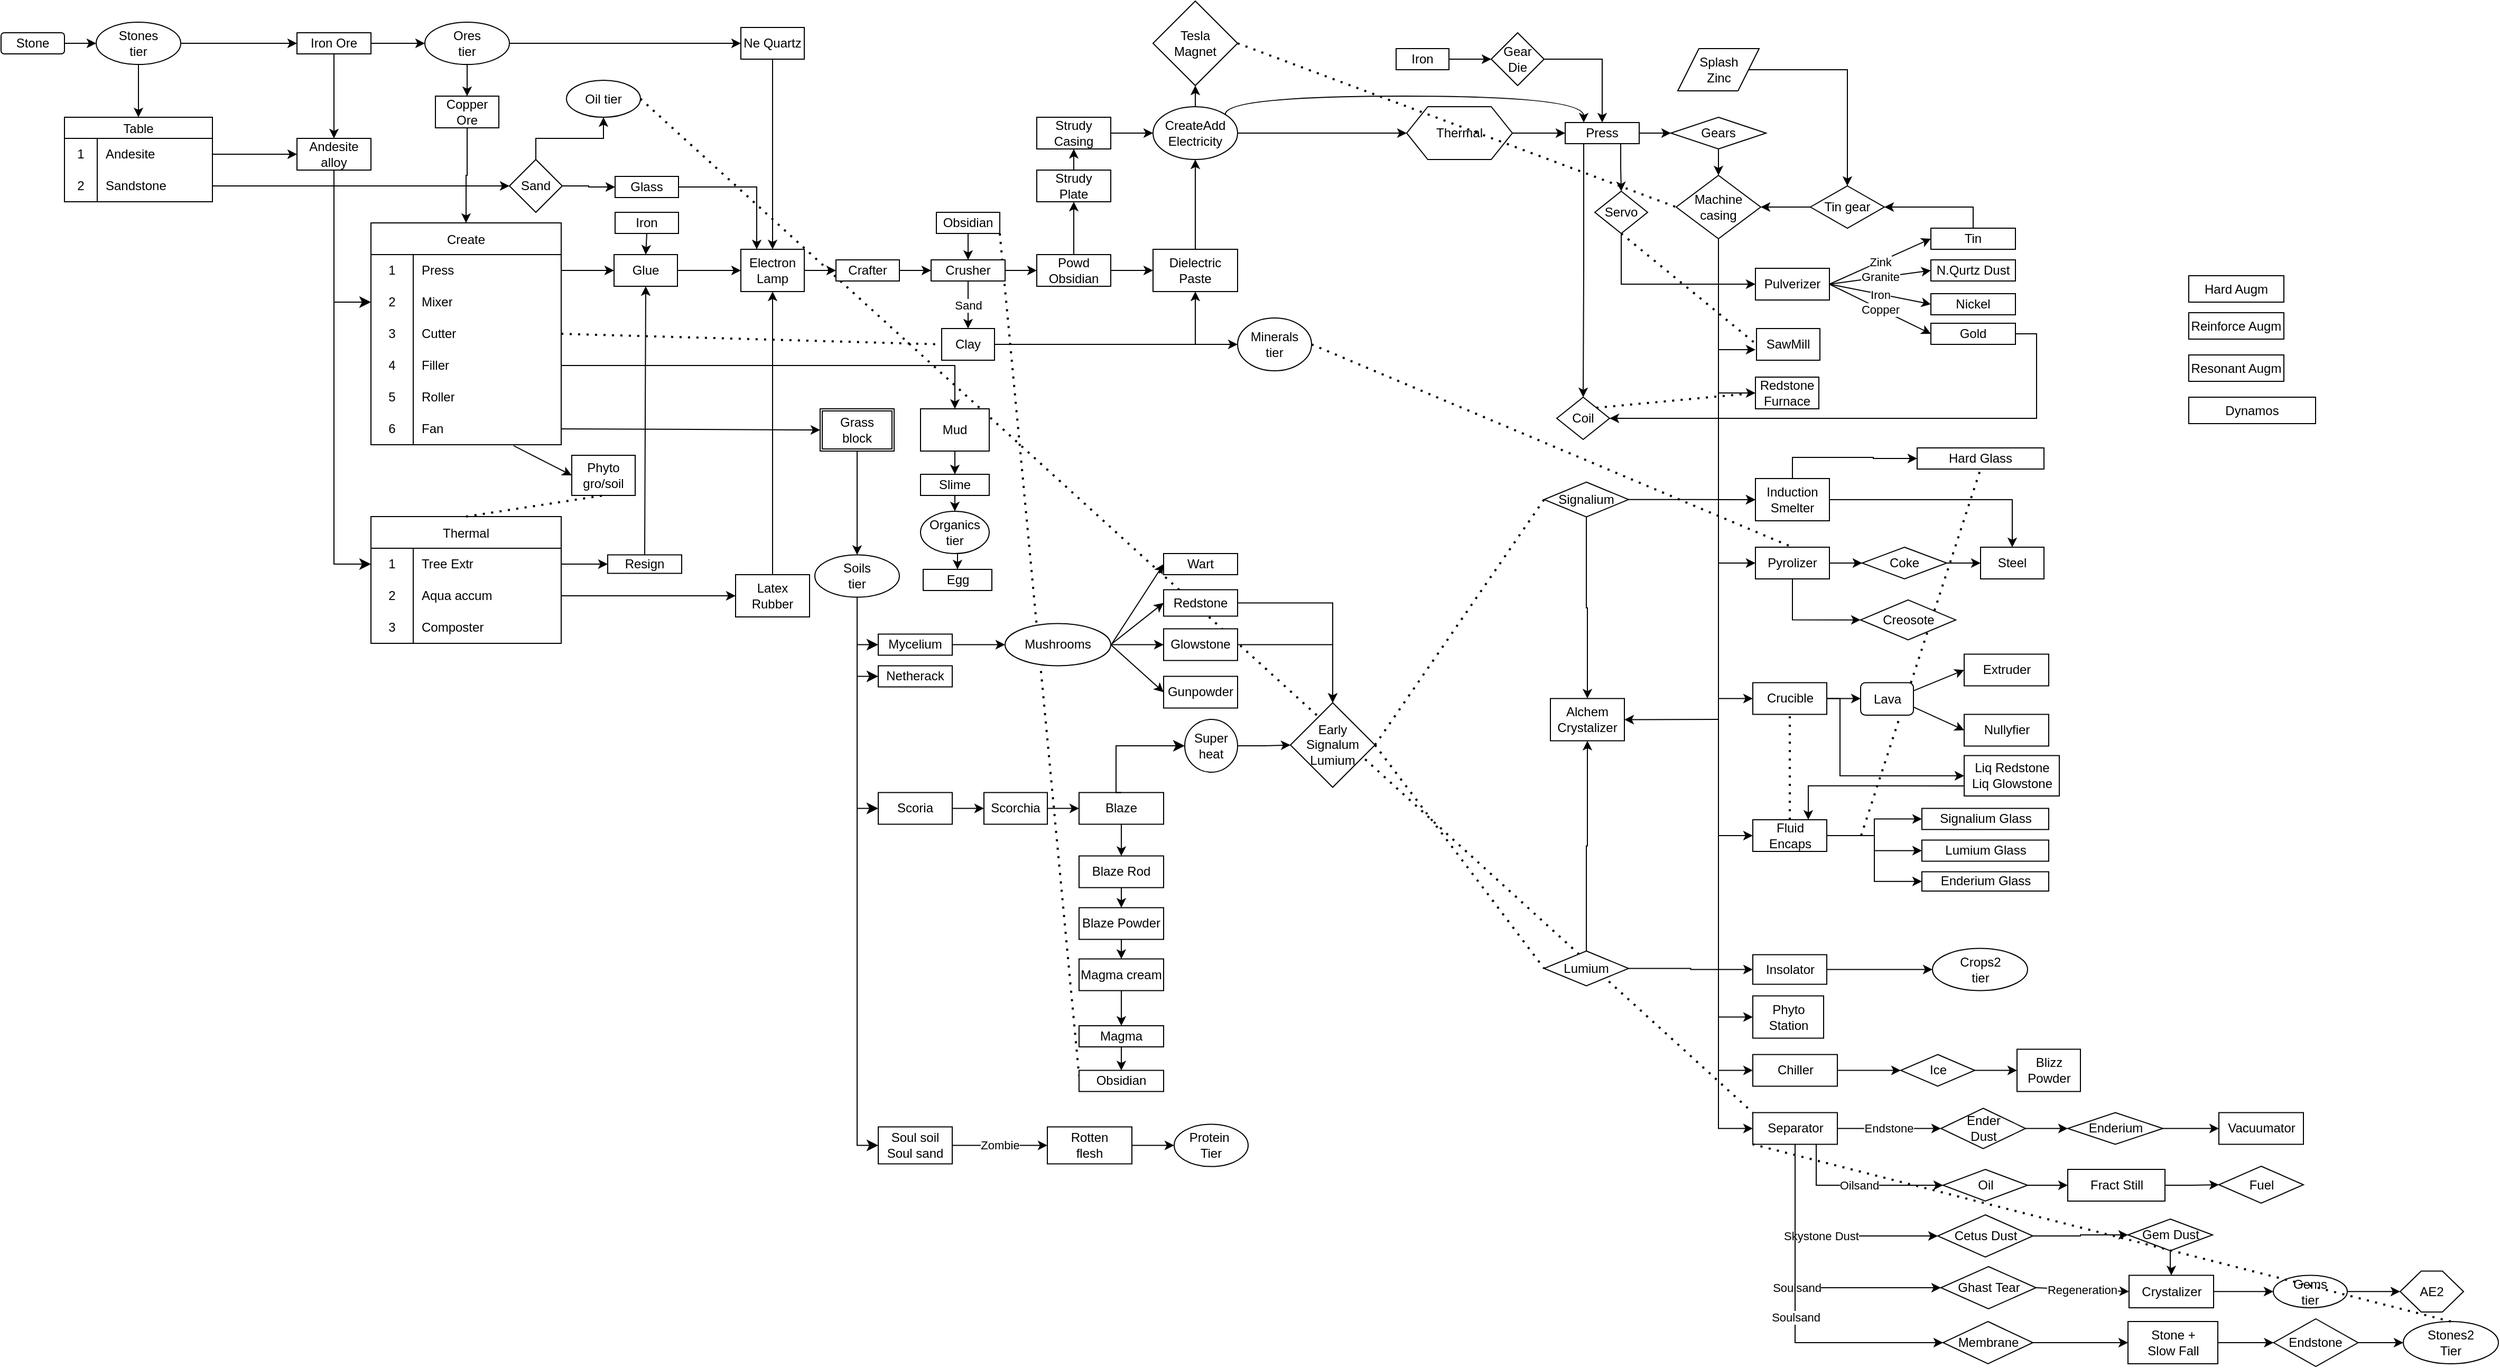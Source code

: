 <mxfile version="21.1.2" type="device">
  <diagram id="R2lEEEUBdFMjLlhIrx00" name="Page-1">
    <mxGraphModel dx="1308" dy="772" grid="1" gridSize="10" guides="1" tooltips="1" connect="1" arrows="1" fold="1" page="1" pageScale="1" pageWidth="3300" pageHeight="4681" math="0" shadow="0" extFonts="Permanent Marker^https://fonts.googleapis.com/css?family=Permanent+Marker">
      <root>
        <mxCell id="0" />
        <mxCell id="1" parent="0" />
        <mxCell id="O636M94BRRPnj6pbTVkF-48" value="" style="endArrow=none;dashed=1;html=1;dashPattern=1 3;strokeWidth=2;rounded=0;exitX=1;exitY=0.5;exitDx=0;exitDy=0;entryX=0;entryY=0;entryDx=0;entryDy=0;" edge="1" parent="1" source="O636M94BRRPnj6pbTVkF-46" target="GLFJDY6L5vXL0YEH0JD2-70">
          <mxGeometry width="50" height="50" relative="1" as="geometry">
            <mxPoint x="860" y="330" as="sourcePoint" />
            <mxPoint x="1440" y="920" as="targetPoint" />
          </mxGeometry>
        </mxCell>
        <mxCell id="qM4BFoc5tLHuXRKEJm7M-74" value="" style="endArrow=none;dashed=1;html=1;dashPattern=1 3;strokeWidth=2;rounded=0;entryX=0.5;entryY=1;entryDx=0;entryDy=0;" parent="1" target="GLFJDY6L5vXL0YEH0JD2-61" edge="1">
          <mxGeometry width="50" height="50" relative="1" as="geometry">
            <mxPoint x="1790" y="790" as="sourcePoint" />
            <mxPoint x="1940" y="810" as="targetPoint" />
          </mxGeometry>
        </mxCell>
        <mxCell id="qM4BFoc5tLHuXRKEJm7M-66" value="" style="endArrow=none;dashed=1;html=1;dashPattern=1 3;strokeWidth=2;rounded=0;exitX=1;exitY=0.5;exitDx=0;exitDy=0;entryX=0;entryY=0.5;entryDx=0;entryDy=0;" parent="1" source="qM4BFoc5tLHuXRKEJm7M-43" target="GLFJDY6L5vXL0YEH0JD2-58" edge="1">
          <mxGeometry width="50" height="50" relative="1" as="geometry">
            <mxPoint x="1770" y="690" as="sourcePoint" />
            <mxPoint x="1820" y="640" as="targetPoint" />
          </mxGeometry>
        </mxCell>
        <mxCell id="JXwCMfK6nnpC9Jo1ibSz-7" value="" style="endArrow=none;dashed=1;html=1;dashPattern=1 3;strokeWidth=2;rounded=0;exitX=1;exitY=1;exitDx=0;exitDy=0;entryX=0;entryY=0.25;entryDx=0;entryDy=0;" parent="1" source="wW3bb20OHHqQiUQNfp1_-2" target="JXwCMfK6nnpC9Jo1ibSz-5" edge="1">
          <mxGeometry width="50" height="50" relative="1" as="geometry">
            <mxPoint x="1160" y="540" as="sourcePoint" />
            <mxPoint x="1210" y="490" as="targetPoint" />
          </mxGeometry>
        </mxCell>
        <mxCell id="qM4BFoc5tLHuXRKEJm7M-25" value="" style="endArrow=none;dashed=1;html=1;dashPattern=1 3;strokeWidth=2;rounded=0;exitX=1;exitY=0.5;exitDx=0;exitDy=0;entryX=0.5;entryY=0;entryDx=0;entryDy=0;" parent="1" source="JXwCMfK6nnpC9Jo1ibSz-17" target="GLFJDY6L5vXL0YEH0JD2-39" edge="1">
          <mxGeometry width="50" height="50" relative="1" as="geometry">
            <mxPoint x="1570" y="650" as="sourcePoint" />
            <mxPoint x="1620" y="600" as="targetPoint" />
          </mxGeometry>
        </mxCell>
        <mxCell id="mkz10qmcnma9YRotkCWl-8" style="edgeStyle=orthogonalEdgeStyle;rounded=0;orthogonalLoop=1;jettySize=auto;html=1;" parent="1" source="mkz10qmcnma9YRotkCWl-1" target="mkz10qmcnma9YRotkCWl-3" edge="1">
          <mxGeometry relative="1" as="geometry" />
        </mxCell>
        <mxCell id="mkz10qmcnma9YRotkCWl-1" value="Stone" style="rounded=1;whiteSpace=wrap;html=1;" parent="1" vertex="1">
          <mxGeometry x="30" y="30" width="60" height="20" as="geometry" />
        </mxCell>
        <mxCell id="mkz10qmcnma9YRotkCWl-10" style="edgeStyle=orthogonalEdgeStyle;rounded=0;orthogonalLoop=1;jettySize=auto;html=1;exitX=1;exitY=0.5;exitDx=0;exitDy=0;entryX=0;entryY=0.5;entryDx=0;entryDy=0;" parent="1" source="mkz10qmcnma9YRotkCWl-3" target="mkz10qmcnma9YRotkCWl-4" edge="1">
          <mxGeometry relative="1" as="geometry" />
        </mxCell>
        <mxCell id="mkz10qmcnma9YRotkCWl-28" style="edgeStyle=orthogonalEdgeStyle;rounded=0;orthogonalLoop=1;jettySize=auto;html=1;exitX=0.5;exitY=1;exitDx=0;exitDy=0;entryX=0.5;entryY=0;entryDx=0;entryDy=0;" parent="1" source="mkz10qmcnma9YRotkCWl-3" target="mkz10qmcnma9YRotkCWl-15" edge="1">
          <mxGeometry relative="1" as="geometry" />
        </mxCell>
        <mxCell id="mkz10qmcnma9YRotkCWl-3" value="Stones&lt;br&gt;tier" style="ellipse;whiteSpace=wrap;html=1;" parent="1" vertex="1">
          <mxGeometry x="120" y="20" width="80" height="40" as="geometry" />
        </mxCell>
        <mxCell id="mkz10qmcnma9YRotkCWl-29" value="" style="edgeStyle=orthogonalEdgeStyle;rounded=0;orthogonalLoop=1;jettySize=auto;html=1;" parent="1" source="mkz10qmcnma9YRotkCWl-4" target="mkz10qmcnma9YRotkCWl-6" edge="1">
          <mxGeometry relative="1" as="geometry" />
        </mxCell>
        <mxCell id="mkz10qmcnma9YRotkCWl-4" value="Iron Ore" style="rounded=0;whiteSpace=wrap;html=1;" parent="1" vertex="1">
          <mxGeometry x="310" y="30" width="70" height="20" as="geometry" />
        </mxCell>
        <mxCell id="JXwCMfK6nnpC9Jo1ibSz-30" style="edgeStyle=orthogonalEdgeStyle;rounded=0;orthogonalLoop=1;jettySize=auto;html=1;exitX=0.5;exitY=1;exitDx=0;exitDy=0;entryX=0.5;entryY=0;entryDx=0;entryDy=0;" parent="1" source="mkz10qmcnma9YRotkCWl-5" target="mkz10qmcnma9YRotkCWl-93" edge="1">
          <mxGeometry relative="1" as="geometry" />
        </mxCell>
        <mxCell id="mkz10qmcnma9YRotkCWl-5" value="Ne Quartz" style="rounded=0;whiteSpace=wrap;html=1;" parent="1" vertex="1">
          <mxGeometry x="730" y="25" width="60" height="30" as="geometry" />
        </mxCell>
        <mxCell id="JXwCMfK6nnpC9Jo1ibSz-29" style="edgeStyle=orthogonalEdgeStyle;rounded=0;orthogonalLoop=1;jettySize=auto;html=1;exitX=1;exitY=0.5;exitDx=0;exitDy=0;entryX=0;entryY=0.5;entryDx=0;entryDy=0;" parent="1" source="mkz10qmcnma9YRotkCWl-6" target="mkz10qmcnma9YRotkCWl-5" edge="1">
          <mxGeometry relative="1" as="geometry" />
        </mxCell>
        <mxCell id="mkz10qmcnma9YRotkCWl-6" value="Ores&lt;br&gt;tier" style="ellipse;whiteSpace=wrap;html=1;" parent="1" vertex="1">
          <mxGeometry x="431" y="20" width="80" height="40" as="geometry" />
        </mxCell>
        <mxCell id="mkz10qmcnma9YRotkCWl-15" value="Table" style="shape=table;startSize=20;container=1;collapsible=0;childLayout=tableLayout;fixedRows=1;rowLines=0;fontStyle=0;strokeColor=default;fontSize=12;" parent="1" vertex="1">
          <mxGeometry x="90" y="110" width="140" height="80" as="geometry" />
        </mxCell>
        <mxCell id="mkz10qmcnma9YRotkCWl-16" value="" style="shape=tableRow;horizontal=0;startSize=0;swimlaneHead=0;swimlaneBody=0;top=0;left=0;bottom=0;right=0;collapsible=0;dropTarget=0;fillColor=none;points=[[0,0.5],[1,0.5]];portConstraint=eastwest;strokeColor=inherit;fontSize=16;" parent="mkz10qmcnma9YRotkCWl-15" vertex="1">
          <mxGeometry y="20" width="140" height="30" as="geometry" />
        </mxCell>
        <mxCell id="mkz10qmcnma9YRotkCWl-17" value="1" style="shape=partialRectangle;html=1;whiteSpace=wrap;connectable=0;fillColor=none;top=0;left=0;bottom=0;right=0;overflow=hidden;pointerEvents=1;strokeColor=inherit;fontSize=12;" parent="mkz10qmcnma9YRotkCWl-16" vertex="1">
          <mxGeometry width="31" height="30" as="geometry">
            <mxRectangle width="31" height="30" as="alternateBounds" />
          </mxGeometry>
        </mxCell>
        <mxCell id="mkz10qmcnma9YRotkCWl-18" value="Andesite" style="shape=partialRectangle;html=1;whiteSpace=wrap;connectable=0;fillColor=none;top=0;left=0;bottom=0;right=0;align=left;spacingLeft=6;overflow=hidden;strokeColor=inherit;fontSize=12;" parent="mkz10qmcnma9YRotkCWl-16" vertex="1">
          <mxGeometry x="31" width="109" height="30" as="geometry">
            <mxRectangle width="109" height="30" as="alternateBounds" />
          </mxGeometry>
        </mxCell>
        <mxCell id="mkz10qmcnma9YRotkCWl-102" style="shape=tableRow;horizontal=0;startSize=0;swimlaneHead=0;swimlaneBody=0;top=0;left=0;bottom=0;right=0;collapsible=0;dropTarget=0;fillColor=none;points=[[0,0.5],[1,0.5]];portConstraint=eastwest;strokeColor=inherit;fontSize=16;" parent="mkz10qmcnma9YRotkCWl-15" vertex="1">
          <mxGeometry y="50" width="140" height="30" as="geometry" />
        </mxCell>
        <mxCell id="mkz10qmcnma9YRotkCWl-103" value="2" style="shape=partialRectangle;html=1;whiteSpace=wrap;connectable=0;fillColor=none;top=0;left=0;bottom=0;right=0;overflow=hidden;pointerEvents=1;strokeColor=inherit;fontSize=12;" parent="mkz10qmcnma9YRotkCWl-102" vertex="1">
          <mxGeometry width="31" height="30" as="geometry">
            <mxRectangle width="31" height="30" as="alternateBounds" />
          </mxGeometry>
        </mxCell>
        <mxCell id="mkz10qmcnma9YRotkCWl-104" value="Sandstone" style="shape=partialRectangle;html=1;whiteSpace=wrap;connectable=0;fillColor=none;top=0;left=0;bottom=0;right=0;align=left;spacingLeft=6;overflow=hidden;strokeColor=inherit;fontSize=12;" parent="mkz10qmcnma9YRotkCWl-102" vertex="1">
          <mxGeometry x="31" width="109" height="30" as="geometry">
            <mxRectangle width="109" height="30" as="alternateBounds" />
          </mxGeometry>
        </mxCell>
        <mxCell id="mkz10qmcnma9YRotkCWl-30" value="Andesite &lt;br&gt;alloy" style="rounded=0;whiteSpace=wrap;html=1;" parent="1" vertex="1">
          <mxGeometry x="310" y="130" width="70" height="30" as="geometry" />
        </mxCell>
        <mxCell id="mkz10qmcnma9YRotkCWl-31" value="" style="endArrow=classic;html=1;rounded=0;exitX=1;exitY=0.5;exitDx=0;exitDy=0;entryX=0;entryY=0.5;entryDx=0;entryDy=0;" parent="1" source="mkz10qmcnma9YRotkCWl-16" target="mkz10qmcnma9YRotkCWl-30" edge="1">
          <mxGeometry width="50" height="50" relative="1" as="geometry">
            <mxPoint x="400" y="290" as="sourcePoint" />
            <mxPoint x="450" y="240" as="targetPoint" />
          </mxGeometry>
        </mxCell>
        <mxCell id="mkz10qmcnma9YRotkCWl-33" value="" style="endArrow=classic;html=1;rounded=0;exitX=0.5;exitY=1;exitDx=0;exitDy=0;" parent="1" source="mkz10qmcnma9YRotkCWl-4" target="mkz10qmcnma9YRotkCWl-30" edge="1">
          <mxGeometry width="50" height="50" relative="1" as="geometry">
            <mxPoint x="400" y="290" as="sourcePoint" />
            <mxPoint x="450" y="240" as="targetPoint" />
          </mxGeometry>
        </mxCell>
        <mxCell id="mkz10qmcnma9YRotkCWl-34" value="Create" style="shape=table;startSize=30;container=1;collapsible=0;childLayout=tableLayout;fixedRows=1;rowLines=0;fontStyle=0;strokeColor=default;fontSize=12;" parent="1" vertex="1">
          <mxGeometry x="380" y="210" width="180" height="210" as="geometry" />
        </mxCell>
        <mxCell id="mkz10qmcnma9YRotkCWl-35" value="" style="shape=tableRow;horizontal=0;startSize=0;swimlaneHead=0;swimlaneBody=0;top=0;left=0;bottom=0;right=0;collapsible=0;dropTarget=0;fillColor=none;points=[[0,0.5],[1,0.5]];portConstraint=eastwest;strokeColor=inherit;fontSize=12;" parent="mkz10qmcnma9YRotkCWl-34" vertex="1">
          <mxGeometry y="30" width="180" height="30" as="geometry" />
        </mxCell>
        <mxCell id="mkz10qmcnma9YRotkCWl-36" value="1" style="shape=partialRectangle;html=1;whiteSpace=wrap;connectable=0;fillColor=none;top=0;left=0;bottom=0;right=0;overflow=hidden;pointerEvents=1;strokeColor=inherit;fontSize=12;" parent="mkz10qmcnma9YRotkCWl-35" vertex="1">
          <mxGeometry width="40" height="30" as="geometry">
            <mxRectangle width="40" height="30" as="alternateBounds" />
          </mxGeometry>
        </mxCell>
        <mxCell id="mkz10qmcnma9YRotkCWl-37" value="Press" style="shape=partialRectangle;html=1;whiteSpace=wrap;connectable=0;fillColor=none;top=0;left=0;bottom=0;right=0;align=left;spacingLeft=6;overflow=hidden;strokeColor=inherit;fontSize=12;" parent="mkz10qmcnma9YRotkCWl-35" vertex="1">
          <mxGeometry x="40" width="140" height="30" as="geometry">
            <mxRectangle width="140" height="30" as="alternateBounds" />
          </mxGeometry>
        </mxCell>
        <mxCell id="mkz10qmcnma9YRotkCWl-38" value="" style="shape=tableRow;horizontal=0;startSize=0;swimlaneHead=0;swimlaneBody=0;top=0;left=0;bottom=0;right=0;collapsible=0;dropTarget=0;fillColor=none;points=[[0,0.5],[1,0.5]];portConstraint=eastwest;strokeColor=inherit;fontSize=12;" parent="mkz10qmcnma9YRotkCWl-34" vertex="1">
          <mxGeometry y="60" width="180" height="30" as="geometry" />
        </mxCell>
        <mxCell id="mkz10qmcnma9YRotkCWl-39" value="2" style="shape=partialRectangle;html=1;whiteSpace=wrap;connectable=0;fillColor=none;top=0;left=0;bottom=0;right=0;overflow=hidden;strokeColor=inherit;fontSize=12;" parent="mkz10qmcnma9YRotkCWl-38" vertex="1">
          <mxGeometry width="40" height="30" as="geometry">
            <mxRectangle width="40" height="30" as="alternateBounds" />
          </mxGeometry>
        </mxCell>
        <mxCell id="mkz10qmcnma9YRotkCWl-40" value="Mixer" style="shape=partialRectangle;html=1;whiteSpace=wrap;connectable=0;fillColor=none;top=0;left=0;bottom=0;right=0;align=left;spacingLeft=6;overflow=hidden;strokeColor=inherit;fontSize=12;" parent="mkz10qmcnma9YRotkCWl-38" vertex="1">
          <mxGeometry x="40" width="140" height="30" as="geometry">
            <mxRectangle width="140" height="30" as="alternateBounds" />
          </mxGeometry>
        </mxCell>
        <mxCell id="mkz10qmcnma9YRotkCWl-41" value="" style="shape=tableRow;horizontal=0;startSize=0;swimlaneHead=0;swimlaneBody=0;top=0;left=0;bottom=0;right=0;collapsible=0;dropTarget=0;fillColor=none;points=[[0,0.5],[1,0.5]];portConstraint=eastwest;strokeColor=inherit;fontSize=12;" parent="mkz10qmcnma9YRotkCWl-34" vertex="1">
          <mxGeometry y="90" width="180" height="30" as="geometry" />
        </mxCell>
        <mxCell id="mkz10qmcnma9YRotkCWl-42" value="3" style="shape=partialRectangle;html=1;whiteSpace=wrap;connectable=0;fillColor=none;top=0;left=0;bottom=0;right=0;overflow=hidden;strokeColor=inherit;fontSize=12;" parent="mkz10qmcnma9YRotkCWl-41" vertex="1">
          <mxGeometry width="40" height="30" as="geometry">
            <mxRectangle width="40" height="30" as="alternateBounds" />
          </mxGeometry>
        </mxCell>
        <mxCell id="mkz10qmcnma9YRotkCWl-43" value="Cutter" style="shape=partialRectangle;html=1;whiteSpace=wrap;connectable=0;fillColor=none;top=0;left=0;bottom=0;right=0;align=left;spacingLeft=6;overflow=hidden;strokeColor=inherit;fontSize=12;" parent="mkz10qmcnma9YRotkCWl-41" vertex="1">
          <mxGeometry x="40" width="140" height="30" as="geometry">
            <mxRectangle width="140" height="30" as="alternateBounds" />
          </mxGeometry>
        </mxCell>
        <mxCell id="mkz10qmcnma9YRotkCWl-64" style="shape=tableRow;horizontal=0;startSize=0;swimlaneHead=0;swimlaneBody=0;top=0;left=0;bottom=0;right=0;collapsible=0;dropTarget=0;fillColor=none;points=[[0,0.5],[1,0.5]];portConstraint=eastwest;strokeColor=inherit;fontSize=12;" parent="mkz10qmcnma9YRotkCWl-34" vertex="1">
          <mxGeometry y="120" width="180" height="30" as="geometry" />
        </mxCell>
        <mxCell id="mkz10qmcnma9YRotkCWl-65" value="4" style="shape=partialRectangle;html=1;whiteSpace=wrap;connectable=0;fillColor=none;top=0;left=0;bottom=0;right=0;overflow=hidden;strokeColor=inherit;fontSize=12;" parent="mkz10qmcnma9YRotkCWl-64" vertex="1">
          <mxGeometry width="40" height="30" as="geometry">
            <mxRectangle width="40" height="30" as="alternateBounds" />
          </mxGeometry>
        </mxCell>
        <mxCell id="mkz10qmcnma9YRotkCWl-66" value="Filler" style="shape=partialRectangle;html=1;whiteSpace=wrap;connectable=0;fillColor=none;top=0;left=0;bottom=0;right=0;align=left;spacingLeft=6;overflow=hidden;strokeColor=inherit;fontSize=12;" parent="mkz10qmcnma9YRotkCWl-64" vertex="1">
          <mxGeometry x="40" width="140" height="30" as="geometry">
            <mxRectangle width="140" height="30" as="alternateBounds" />
          </mxGeometry>
        </mxCell>
        <mxCell id="mkz10qmcnma9YRotkCWl-90" style="shape=tableRow;horizontal=0;startSize=0;swimlaneHead=0;swimlaneBody=0;top=0;left=0;bottom=0;right=0;collapsible=0;dropTarget=0;fillColor=none;points=[[0,0.5],[1,0.5]];portConstraint=eastwest;strokeColor=inherit;fontSize=12;" parent="mkz10qmcnma9YRotkCWl-34" vertex="1">
          <mxGeometry y="150" width="180" height="30" as="geometry" />
        </mxCell>
        <mxCell id="mkz10qmcnma9YRotkCWl-91" value="5" style="shape=partialRectangle;html=1;whiteSpace=wrap;connectable=0;fillColor=none;top=0;left=0;bottom=0;right=0;overflow=hidden;strokeColor=inherit;fontSize=12;" parent="mkz10qmcnma9YRotkCWl-90" vertex="1">
          <mxGeometry width="40" height="30" as="geometry">
            <mxRectangle width="40" height="30" as="alternateBounds" />
          </mxGeometry>
        </mxCell>
        <mxCell id="mkz10qmcnma9YRotkCWl-92" value="Roller" style="shape=partialRectangle;html=1;whiteSpace=wrap;connectable=0;fillColor=none;top=0;left=0;bottom=0;right=0;align=left;spacingLeft=6;overflow=hidden;strokeColor=inherit;fontSize=12;" parent="mkz10qmcnma9YRotkCWl-90" vertex="1">
          <mxGeometry x="40" width="140" height="30" as="geometry">
            <mxRectangle width="140" height="30" as="alternateBounds" />
          </mxGeometry>
        </mxCell>
        <mxCell id="wW3bb20OHHqQiUQNfp1_-6" style="shape=tableRow;horizontal=0;startSize=0;swimlaneHead=0;swimlaneBody=0;top=0;left=0;bottom=0;right=0;collapsible=0;dropTarget=0;fillColor=none;points=[[0,0.5],[1,0.5]];portConstraint=eastwest;strokeColor=inherit;fontSize=12;" parent="mkz10qmcnma9YRotkCWl-34" vertex="1">
          <mxGeometry y="180" width="180" height="30" as="geometry" />
        </mxCell>
        <mxCell id="wW3bb20OHHqQiUQNfp1_-7" value="6" style="shape=partialRectangle;html=1;whiteSpace=wrap;connectable=0;fillColor=none;top=0;left=0;bottom=0;right=0;overflow=hidden;strokeColor=inherit;fontSize=12;" parent="wW3bb20OHHqQiUQNfp1_-6" vertex="1">
          <mxGeometry width="40" height="30" as="geometry">
            <mxRectangle width="40" height="30" as="alternateBounds" />
          </mxGeometry>
        </mxCell>
        <mxCell id="wW3bb20OHHqQiUQNfp1_-8" value="Fan" style="shape=partialRectangle;html=1;whiteSpace=wrap;connectable=0;fillColor=none;top=0;left=0;bottom=0;right=0;align=left;spacingLeft=6;overflow=hidden;strokeColor=inherit;fontSize=12;" parent="wW3bb20OHHqQiUQNfp1_-6" vertex="1">
          <mxGeometry x="40" width="140" height="30" as="geometry">
            <mxRectangle width="140" height="30" as="alternateBounds" />
          </mxGeometry>
        </mxCell>
        <mxCell id="mkz10qmcnma9YRotkCWl-48" value="" style="edgeStyle=elbowEdgeStyle;elbow=horizontal;endArrow=classic;html=1;curved=0;rounded=0;endSize=8;startSize=8;exitX=0.5;exitY=1;exitDx=0;exitDy=0;entryX=0;entryY=0.5;entryDx=0;entryDy=0;" parent="1" source="mkz10qmcnma9YRotkCWl-30" target="mkz10qmcnma9YRotkCWl-38" edge="1">
          <mxGeometry width="50" height="50" relative="1" as="geometry">
            <mxPoint x="400" y="290" as="sourcePoint" />
            <mxPoint x="450" y="240" as="targetPoint" />
            <Array as="points">
              <mxPoint x="345" y="230" />
            </Array>
          </mxGeometry>
        </mxCell>
        <mxCell id="mkz10qmcnma9YRotkCWl-49" value="Thermal" style="shape=table;startSize=30;container=1;collapsible=0;childLayout=tableLayout;fixedRows=1;rowLines=0;fontStyle=0;strokeColor=default;fontSize=12;" parent="1" vertex="1">
          <mxGeometry x="380" y="488" width="180" height="120" as="geometry" />
        </mxCell>
        <mxCell id="mkz10qmcnma9YRotkCWl-50" value="" style="shape=tableRow;horizontal=0;startSize=0;swimlaneHead=0;swimlaneBody=0;top=0;left=0;bottom=0;right=0;collapsible=0;dropTarget=0;fillColor=none;points=[[0,0.5],[1,0.5]];portConstraint=eastwest;strokeColor=inherit;fontSize=12;" parent="mkz10qmcnma9YRotkCWl-49" vertex="1">
          <mxGeometry y="30" width="180" height="30" as="geometry" />
        </mxCell>
        <mxCell id="mkz10qmcnma9YRotkCWl-51" value="1" style="shape=partialRectangle;html=1;whiteSpace=wrap;connectable=0;fillColor=none;top=0;left=0;bottom=0;right=0;overflow=hidden;pointerEvents=1;strokeColor=inherit;fontSize=12;" parent="mkz10qmcnma9YRotkCWl-50" vertex="1">
          <mxGeometry width="40" height="30" as="geometry">
            <mxRectangle width="40" height="30" as="alternateBounds" />
          </mxGeometry>
        </mxCell>
        <mxCell id="mkz10qmcnma9YRotkCWl-52" value="Tree Extr" style="shape=partialRectangle;html=1;whiteSpace=wrap;connectable=0;fillColor=none;top=0;left=0;bottom=0;right=0;align=left;spacingLeft=6;overflow=hidden;strokeColor=inherit;fontSize=12;" parent="mkz10qmcnma9YRotkCWl-50" vertex="1">
          <mxGeometry x="40" width="140" height="30" as="geometry">
            <mxRectangle width="140" height="30" as="alternateBounds" />
          </mxGeometry>
        </mxCell>
        <mxCell id="mkz10qmcnma9YRotkCWl-53" value="" style="shape=tableRow;horizontal=0;startSize=0;swimlaneHead=0;swimlaneBody=0;top=0;left=0;bottom=0;right=0;collapsible=0;dropTarget=0;fillColor=none;points=[[0,0.5],[1,0.5]];portConstraint=eastwest;strokeColor=inherit;fontSize=12;" parent="mkz10qmcnma9YRotkCWl-49" vertex="1">
          <mxGeometry y="60" width="180" height="30" as="geometry" />
        </mxCell>
        <mxCell id="mkz10qmcnma9YRotkCWl-54" value="2" style="shape=partialRectangle;html=1;whiteSpace=wrap;connectable=0;fillColor=none;top=0;left=0;bottom=0;right=0;overflow=hidden;strokeColor=inherit;fontSize=12;" parent="mkz10qmcnma9YRotkCWl-53" vertex="1">
          <mxGeometry width="40" height="30" as="geometry">
            <mxRectangle width="40" height="30" as="alternateBounds" />
          </mxGeometry>
        </mxCell>
        <mxCell id="mkz10qmcnma9YRotkCWl-55" value="Aqua accum" style="shape=partialRectangle;html=1;whiteSpace=wrap;connectable=0;fillColor=none;top=0;left=0;bottom=0;right=0;align=left;spacingLeft=6;overflow=hidden;strokeColor=inherit;fontSize=12;" parent="mkz10qmcnma9YRotkCWl-53" vertex="1">
          <mxGeometry x="40" width="140" height="30" as="geometry">
            <mxRectangle width="140" height="30" as="alternateBounds" />
          </mxGeometry>
        </mxCell>
        <mxCell id="mkz10qmcnma9YRotkCWl-56" value="" style="shape=tableRow;horizontal=0;startSize=0;swimlaneHead=0;swimlaneBody=0;top=0;left=0;bottom=0;right=0;collapsible=0;dropTarget=0;fillColor=none;points=[[0,0.5],[1,0.5]];portConstraint=eastwest;strokeColor=inherit;fontSize=12;" parent="mkz10qmcnma9YRotkCWl-49" vertex="1">
          <mxGeometry y="90" width="180" height="30" as="geometry" />
        </mxCell>
        <mxCell id="mkz10qmcnma9YRotkCWl-57" value="3" style="shape=partialRectangle;html=1;whiteSpace=wrap;connectable=0;fillColor=none;top=0;left=0;bottom=0;right=0;overflow=hidden;strokeColor=inherit;fontSize=12;" parent="mkz10qmcnma9YRotkCWl-56" vertex="1">
          <mxGeometry width="40" height="30" as="geometry">
            <mxRectangle width="40" height="30" as="alternateBounds" />
          </mxGeometry>
        </mxCell>
        <mxCell id="mkz10qmcnma9YRotkCWl-58" value="Composter" style="shape=partialRectangle;html=1;whiteSpace=wrap;connectable=0;fillColor=none;top=0;left=0;bottom=0;right=0;align=left;spacingLeft=6;overflow=hidden;strokeColor=inherit;fontSize=12;" parent="mkz10qmcnma9YRotkCWl-56" vertex="1">
          <mxGeometry x="40" width="140" height="30" as="geometry">
            <mxRectangle width="140" height="30" as="alternateBounds" />
          </mxGeometry>
        </mxCell>
        <mxCell id="mkz10qmcnma9YRotkCWl-60" value="" style="edgeStyle=elbowEdgeStyle;elbow=horizontal;endArrow=classic;html=1;curved=0;rounded=0;endSize=8;startSize=8;entryX=0;entryY=0.5;entryDx=0;entryDy=0;exitX=0.5;exitY=1;exitDx=0;exitDy=0;" parent="1" source="mkz10qmcnma9YRotkCWl-30" target="mkz10qmcnma9YRotkCWl-50" edge="1">
          <mxGeometry width="50" height="50" relative="1" as="geometry">
            <mxPoint x="250" y="220" as="sourcePoint" />
            <mxPoint x="270" y="410" as="targetPoint" />
            <Array as="points">
              <mxPoint x="345" y="280" />
              <mxPoint x="250" y="280" />
              <mxPoint x="250" y="300" />
            </Array>
          </mxGeometry>
        </mxCell>
        <mxCell id="mkz10qmcnma9YRotkCWl-62" value="" style="endArrow=classic;html=1;rounded=0;exitX=1;exitY=0.5;exitDx=0;exitDy=0;" parent="1" source="mkz10qmcnma9YRotkCWl-50" target="mkz10qmcnma9YRotkCWl-63" edge="1">
          <mxGeometry width="50" height="50" relative="1" as="geometry">
            <mxPoint x="400" y="368" as="sourcePoint" />
            <mxPoint x="610" y="533" as="targetPoint" />
          </mxGeometry>
        </mxCell>
        <mxCell id="mkz10qmcnma9YRotkCWl-63" value="Resign" style="rounded=0;whiteSpace=wrap;html=1;" parent="1" vertex="1">
          <mxGeometry x="604" y="524.25" width="70" height="17.5" as="geometry" />
        </mxCell>
        <mxCell id="mkz10qmcnma9YRotkCWl-67" value="Glue" style="rounded=0;whiteSpace=wrap;html=1;" parent="1" vertex="1">
          <mxGeometry x="610" y="240" width="60" height="30" as="geometry" />
        </mxCell>
        <mxCell id="mkz10qmcnma9YRotkCWl-68" value="" style="endArrow=classic;html=1;rounded=0;entryX=0;entryY=0.5;entryDx=0;entryDy=0;exitX=1;exitY=0.5;exitDx=0;exitDy=0;" parent="1" source="mkz10qmcnma9YRotkCWl-35" target="mkz10qmcnma9YRotkCWl-67" edge="1">
          <mxGeometry width="50" height="50" relative="1" as="geometry">
            <mxPoint x="400" y="300" as="sourcePoint" />
            <mxPoint x="450" y="250" as="targetPoint" />
          </mxGeometry>
        </mxCell>
        <mxCell id="mkz10qmcnma9YRotkCWl-69" value="" style="endArrow=classic;html=1;rounded=0;exitX=0.5;exitY=0;exitDx=0;exitDy=0;entryX=0.5;entryY=1;entryDx=0;entryDy=0;" parent="1" source="mkz10qmcnma9YRotkCWl-63" target="mkz10qmcnma9YRotkCWl-67" edge="1">
          <mxGeometry width="50" height="50" relative="1" as="geometry">
            <mxPoint x="400" y="300" as="sourcePoint" />
            <mxPoint x="450" y="250" as="targetPoint" />
          </mxGeometry>
        </mxCell>
        <mxCell id="mkz10qmcnma9YRotkCWl-70" value="Latex&lt;br&gt;Rubber" style="rounded=0;whiteSpace=wrap;html=1;" parent="1" vertex="1">
          <mxGeometry x="725" y="543" width="70" height="40" as="geometry" />
        </mxCell>
        <mxCell id="mkz10qmcnma9YRotkCWl-71" value="" style="endArrow=classic;html=1;rounded=0;exitX=0.5;exitY=0;exitDx=0;exitDy=0;entryX=0.5;entryY=1;entryDx=0;entryDy=0;" parent="1" source="mkz10qmcnma9YRotkCWl-70" target="mkz10qmcnma9YRotkCWl-93" edge="1">
          <mxGeometry width="50" height="50" relative="1" as="geometry">
            <mxPoint x="720" y="360" as="sourcePoint" />
            <mxPoint x="770" y="310" as="targetPoint" />
          </mxGeometry>
        </mxCell>
        <mxCell id="mkz10qmcnma9YRotkCWl-72" value="" style="endArrow=classic;html=1;rounded=0;exitX=1;exitY=0.5;exitDx=0;exitDy=0;entryX=0;entryY=0.5;entryDx=0;entryDy=0;" parent="1" source="mkz10qmcnma9YRotkCWl-53" target="mkz10qmcnma9YRotkCWl-70" edge="1">
          <mxGeometry width="50" height="50" relative="1" as="geometry">
            <mxPoint x="400" y="358" as="sourcePoint" />
            <mxPoint x="450" y="308" as="targetPoint" />
          </mxGeometry>
        </mxCell>
        <mxCell id="mkz10qmcnma9YRotkCWl-73" value="Iron" style="rounded=0;whiteSpace=wrap;html=1;" parent="1" vertex="1">
          <mxGeometry x="611" y="200" width="60" height="20" as="geometry" />
        </mxCell>
        <mxCell id="mkz10qmcnma9YRotkCWl-74" value="" style="endArrow=classic;html=1;rounded=0;entryX=0.5;entryY=0;entryDx=0;entryDy=0;exitX=0.5;exitY=1;exitDx=0;exitDy=0;" parent="1" source="mkz10qmcnma9YRotkCWl-73" target="mkz10qmcnma9YRotkCWl-67" edge="1">
          <mxGeometry width="50" height="50" relative="1" as="geometry">
            <mxPoint x="400" y="300" as="sourcePoint" />
            <mxPoint x="450" y="250" as="targetPoint" />
          </mxGeometry>
        </mxCell>
        <mxCell id="O636M94BRRPnj6pbTVkF-1" style="edgeStyle=orthogonalEdgeStyle;rounded=0;orthogonalLoop=1;jettySize=auto;html=1;exitX=0.5;exitY=1;exitDx=0;exitDy=0;entryX=0.5;entryY=0;entryDx=0;entryDy=0;" edge="1" parent="1" source="mkz10qmcnma9YRotkCWl-75" target="mkz10qmcnma9YRotkCWl-34">
          <mxGeometry relative="1" as="geometry" />
        </mxCell>
        <mxCell id="mkz10qmcnma9YRotkCWl-75" value="Copper&lt;br&gt;Ore" style="rounded=0;whiteSpace=wrap;html=1;" parent="1" vertex="1">
          <mxGeometry x="441" y="90" width="60" height="30" as="geometry" />
        </mxCell>
        <mxCell id="mkz10qmcnma9YRotkCWl-76" value="" style="endArrow=classic;html=1;rounded=0;entryX=0.5;entryY=0;entryDx=0;entryDy=0;exitX=0.5;exitY=1;exitDx=0;exitDy=0;" parent="1" source="mkz10qmcnma9YRotkCWl-6" target="mkz10qmcnma9YRotkCWl-75" edge="1">
          <mxGeometry width="50" height="50" relative="1" as="geometry">
            <mxPoint x="400" y="300" as="sourcePoint" />
            <mxPoint x="450" y="250" as="targetPoint" />
          </mxGeometry>
        </mxCell>
        <mxCell id="JXwCMfK6nnpC9Jo1ibSz-25" style="edgeStyle=orthogonalEdgeStyle;rounded=0;orthogonalLoop=1;jettySize=auto;html=1;exitX=0.5;exitY=1;exitDx=0;exitDy=0;entryX=0.5;entryY=0;entryDx=0;entryDy=0;" parent="1" source="mkz10qmcnma9YRotkCWl-79" target="mkz10qmcnma9YRotkCWl-81" edge="1">
          <mxGeometry relative="1" as="geometry" />
        </mxCell>
        <mxCell id="mkz10qmcnma9YRotkCWl-79" value="Grass&lt;br&gt;block" style="shape=ext;double=1;rounded=0;whiteSpace=wrap;html=1;" parent="1" vertex="1">
          <mxGeometry x="805" y="386" width="70" height="40" as="geometry" />
        </mxCell>
        <mxCell id="mkz10qmcnma9YRotkCWl-80" value="" style="endArrow=classic;html=1;rounded=0;entryX=0;entryY=0.5;entryDx=0;entryDy=0;exitX=1;exitY=0.5;exitDx=0;exitDy=0;" parent="1" source="wW3bb20OHHqQiUQNfp1_-6" target="mkz10qmcnma9YRotkCWl-79" edge="1">
          <mxGeometry width="50" height="50" relative="1" as="geometry">
            <mxPoint x="400" y="290" as="sourcePoint" />
            <mxPoint x="450" y="240" as="targetPoint" />
          </mxGeometry>
        </mxCell>
        <mxCell id="mkz10qmcnma9YRotkCWl-81" value="Soils&lt;br&gt;tier" style="ellipse;whiteSpace=wrap;html=1;" parent="1" vertex="1">
          <mxGeometry x="800" y="524.25" width="80" height="40" as="geometry" />
        </mxCell>
        <mxCell id="mkz10qmcnma9YRotkCWl-83" value="Mycelium" style="rounded=0;whiteSpace=wrap;html=1;" parent="1" vertex="1">
          <mxGeometry x="860" y="599.25" width="70" height="20" as="geometry" />
        </mxCell>
        <mxCell id="mkz10qmcnma9YRotkCWl-84" value="Netherack" style="rounded=0;whiteSpace=wrap;html=1;" parent="1" vertex="1">
          <mxGeometry x="860" y="629.25" width="70" height="20" as="geometry" />
        </mxCell>
        <mxCell id="mkz10qmcnma9YRotkCWl-86" value="" style="edgeStyle=elbowEdgeStyle;elbow=horizontal;endArrow=classic;html=1;curved=0;rounded=0;endSize=8;startSize=8;entryX=0;entryY=0.5;entryDx=0;entryDy=0;exitX=0.5;exitY=1;exitDx=0;exitDy=0;" parent="1" source="mkz10qmcnma9YRotkCWl-81" target="mkz10qmcnma9YRotkCWl-83" edge="1">
          <mxGeometry width="50" height="50" relative="1" as="geometry">
            <mxPoint x="400" y="424.25" as="sourcePoint" />
            <mxPoint x="450" y="374.25" as="targetPoint" />
            <Array as="points">
              <mxPoint x="840" y="584.25" />
            </Array>
          </mxGeometry>
        </mxCell>
        <mxCell id="mkz10qmcnma9YRotkCWl-87" value="" style="edgeStyle=elbowEdgeStyle;elbow=horizontal;endArrow=classic;html=1;curved=0;rounded=0;endSize=8;startSize=8;entryX=0;entryY=0.5;entryDx=0;entryDy=0;exitX=0.5;exitY=1;exitDx=0;exitDy=0;" parent="1" source="mkz10qmcnma9YRotkCWl-81" target="mkz10qmcnma9YRotkCWl-84" edge="1">
          <mxGeometry width="50" height="50" relative="1" as="geometry">
            <mxPoint x="760" y="574.25" as="sourcePoint" />
            <mxPoint x="450" y="374.25" as="targetPoint" />
            <Array as="points">
              <mxPoint x="840" y="604.25" />
            </Array>
          </mxGeometry>
        </mxCell>
        <mxCell id="mkz10qmcnma9YRotkCWl-88" value="Soul soil&lt;br&gt;Soul sand" style="rounded=0;whiteSpace=wrap;html=1;" parent="1" vertex="1">
          <mxGeometry x="860" y="1065.75" width="70" height="35" as="geometry" />
        </mxCell>
        <mxCell id="mkz10qmcnma9YRotkCWl-89" value="" style="edgeStyle=elbowEdgeStyle;elbow=horizontal;endArrow=classic;html=1;curved=0;rounded=0;endSize=8;startSize=8;entryX=0;entryY=0.5;entryDx=0;entryDy=0;exitX=0.5;exitY=1;exitDx=0;exitDy=0;" parent="1" source="mkz10qmcnma9YRotkCWl-81" target="mkz10qmcnma9YRotkCWl-88" edge="1">
          <mxGeometry width="50" height="50" relative="1" as="geometry">
            <mxPoint x="710" y="584.25" as="sourcePoint" />
            <mxPoint x="450" y="494.25" as="targetPoint" />
            <Array as="points">
              <mxPoint x="840" y="624.25" />
            </Array>
          </mxGeometry>
        </mxCell>
        <mxCell id="mkz10qmcnma9YRotkCWl-93" value="Electron&lt;br&gt;Lamp" style="rounded=0;whiteSpace=wrap;html=1;" parent="1" vertex="1">
          <mxGeometry x="730" y="235" width="60" height="40" as="geometry" />
        </mxCell>
        <mxCell id="mkz10qmcnma9YRotkCWl-94" value="" style="endArrow=classic;html=1;rounded=0;exitX=1;exitY=0.5;exitDx=0;exitDy=0;entryX=0;entryY=0.5;entryDx=0;entryDy=0;" parent="1" source="mkz10qmcnma9YRotkCWl-67" target="mkz10qmcnma9YRotkCWl-93" edge="1">
          <mxGeometry width="50" height="50" relative="1" as="geometry">
            <mxPoint x="760" y="250" as="sourcePoint" />
            <mxPoint x="810" y="200" as="targetPoint" />
          </mxGeometry>
        </mxCell>
        <mxCell id="mkz10qmcnma9YRotkCWl-99" value="Glass" style="rounded=0;whiteSpace=wrap;html=1;" parent="1" vertex="1">
          <mxGeometry x="611" y="166" width="60" height="20" as="geometry" />
        </mxCell>
        <mxCell id="mkz10qmcnma9YRotkCWl-100" value="" style="endArrow=classic;html=1;rounded=0;exitX=1;exitY=0.5;exitDx=0;exitDy=0;edgeStyle=orthogonalEdgeStyle;entryX=0.25;entryY=0;entryDx=0;entryDy=0;" parent="1" source="mkz10qmcnma9YRotkCWl-99" target="mkz10qmcnma9YRotkCWl-93" edge="1">
          <mxGeometry width="50" height="50" relative="1" as="geometry">
            <mxPoint x="520" y="250" as="sourcePoint" />
            <mxPoint x="750" y="210" as="targetPoint" />
          </mxGeometry>
        </mxCell>
        <mxCell id="mkz10qmcnma9YRotkCWl-105" value="" style="endArrow=classic;html=1;rounded=0;entryX=1;entryY=0.5;entryDx=0;entryDy=0;exitX=1;exitY=0.5;exitDx=0;exitDy=0;" parent="1" source="mkz10qmcnma9YRotkCWl-102" target="O636M94BRRPnj6pbTVkF-2" edge="1">
          <mxGeometry width="50" height="50" relative="1" as="geometry">
            <mxPoint x="520" y="250" as="sourcePoint" />
            <mxPoint x="570" y="200" as="targetPoint" />
          </mxGeometry>
        </mxCell>
        <mxCell id="mkz10qmcnma9YRotkCWl-106" value="Crafter" style="rounded=0;whiteSpace=wrap;html=1;" parent="1" vertex="1">
          <mxGeometry x="820" y="245" width="60" height="20" as="geometry" />
        </mxCell>
        <mxCell id="mkz10qmcnma9YRotkCWl-107" value="" style="endArrow=classic;html=1;rounded=0;entryX=0;entryY=0.5;entryDx=0;entryDy=0;exitX=1;exitY=0.5;exitDx=0;exitDy=0;" parent="1" source="mkz10qmcnma9YRotkCWl-93" target="mkz10qmcnma9YRotkCWl-106" edge="1">
          <mxGeometry width="50" height="50" relative="1" as="geometry">
            <mxPoint x="720" y="450" as="sourcePoint" />
            <mxPoint x="770" y="400" as="targetPoint" />
          </mxGeometry>
        </mxCell>
        <mxCell id="JXwCMfK6nnpC9Jo1ibSz-15" value="Sand" style="rounded=0;orthogonalLoop=1;jettySize=auto;html=1;exitX=0.5;exitY=1;exitDx=0;exitDy=0;entryX=0.5;entryY=0;entryDx=0;entryDy=0;" parent="1" source="mkz10qmcnma9YRotkCWl-108" target="JXwCMfK6nnpC9Jo1ibSz-14" edge="1">
          <mxGeometry relative="1" as="geometry" />
        </mxCell>
        <mxCell id="mkz10qmcnma9YRotkCWl-108" value="Crusher" style="rounded=0;whiteSpace=wrap;html=1;" parent="1" vertex="1">
          <mxGeometry x="910" y="245" width="70" height="20" as="geometry" />
        </mxCell>
        <mxCell id="mkz10qmcnma9YRotkCWl-109" value="" style="endArrow=classic;html=1;rounded=0;entryX=0;entryY=0.5;entryDx=0;entryDy=0;exitX=1;exitY=0.5;exitDx=0;exitDy=0;" parent="1" source="mkz10qmcnma9YRotkCWl-106" target="mkz10qmcnma9YRotkCWl-108" edge="1">
          <mxGeometry width="50" height="50" relative="1" as="geometry">
            <mxPoint x="720" y="450" as="sourcePoint" />
            <mxPoint x="770" y="400" as="targetPoint" />
          </mxGeometry>
        </mxCell>
        <mxCell id="wW3bb20OHHqQiUQNfp1_-2" value="Obsidian" style="rounded=0;whiteSpace=wrap;html=1;" parent="1" vertex="1">
          <mxGeometry x="915" y="200" width="60" height="20" as="geometry" />
        </mxCell>
        <mxCell id="wW3bb20OHHqQiUQNfp1_-3" value="" style="endArrow=classic;html=1;rounded=0;exitX=0.5;exitY=1;exitDx=0;exitDy=0;entryX=0.5;entryY=0;entryDx=0;entryDy=0;" parent="1" source="wW3bb20OHHqQiUQNfp1_-2" target="mkz10qmcnma9YRotkCWl-108" edge="1">
          <mxGeometry width="50" height="50" relative="1" as="geometry">
            <mxPoint x="780" y="360" as="sourcePoint" />
            <mxPoint x="830" y="310" as="targetPoint" />
          </mxGeometry>
        </mxCell>
        <mxCell id="JXwCMfK6nnpC9Jo1ibSz-9" style="edgeStyle=orthogonalEdgeStyle;rounded=0;orthogonalLoop=1;jettySize=auto;html=1;exitX=0.5;exitY=0;exitDx=0;exitDy=0;entryX=0.5;entryY=1;entryDx=0;entryDy=0;" parent="1" source="wW3bb20OHHqQiUQNfp1_-4" target="JXwCMfK6nnpC9Jo1ibSz-8" edge="1">
          <mxGeometry relative="1" as="geometry" />
        </mxCell>
        <mxCell id="JXwCMfK6nnpC9Jo1ibSz-13" style="rounded=0;orthogonalLoop=1;jettySize=auto;html=1;exitX=1;exitY=0.5;exitDx=0;exitDy=0;entryX=0;entryY=0.5;entryDx=0;entryDy=0;" parent="1" source="wW3bb20OHHqQiUQNfp1_-4" target="JXwCMfK6nnpC9Jo1ibSz-12" edge="1">
          <mxGeometry relative="1" as="geometry" />
        </mxCell>
        <mxCell id="wW3bb20OHHqQiUQNfp1_-4" value="Powd&lt;br&gt;Obsidian" style="rounded=0;whiteSpace=wrap;html=1;" parent="1" vertex="1">
          <mxGeometry x="1010" y="240" width="70" height="30" as="geometry" />
        </mxCell>
        <mxCell id="wW3bb20OHHqQiUQNfp1_-5" value="" style="endArrow=classic;html=1;rounded=0;entryX=0;entryY=0.5;entryDx=0;entryDy=0;exitX=1;exitY=0.5;exitDx=0;exitDy=0;" parent="1" source="mkz10qmcnma9YRotkCWl-108" target="wW3bb20OHHqQiUQNfp1_-4" edge="1">
          <mxGeometry width="50" height="50" relative="1" as="geometry">
            <mxPoint x="1020" y="270" as="sourcePoint" />
            <mxPoint x="1050.711" y="255" as="targetPoint" />
          </mxGeometry>
        </mxCell>
        <mxCell id="JXwCMfK6nnpC9Jo1ibSz-6" style="edgeStyle=orthogonalEdgeStyle;rounded=0;orthogonalLoop=1;jettySize=auto;html=1;exitX=0.5;exitY=1;exitDx=0;exitDy=0;entryX=0.5;entryY=0;entryDx=0;entryDy=0;" parent="1" source="wW3bb20OHHqQiUQNfp1_-9" target="JXwCMfK6nnpC9Jo1ibSz-5" edge="1">
          <mxGeometry relative="1" as="geometry" />
        </mxCell>
        <mxCell id="wW3bb20OHHqQiUQNfp1_-9" value="Magma" style="rounded=0;whiteSpace=wrap;html=1;" parent="1" vertex="1">
          <mxGeometry x="1050" y="970" width="80" height="20" as="geometry" />
        </mxCell>
        <mxCell id="qM4BFoc5tLHuXRKEJm7M-71" style="edgeStyle=orthogonalEdgeStyle;rounded=0;orthogonalLoop=1;jettySize=auto;html=1;exitX=1;exitY=0.5;exitDx=0;exitDy=0;entryX=0;entryY=0.5;entryDx=0;entryDy=0;" parent="1" source="wW3bb20OHHqQiUQNfp1_-11" target="qM4BFoc5tLHuXRKEJm7M-43" edge="1">
          <mxGeometry relative="1" as="geometry" />
        </mxCell>
        <mxCell id="wW3bb20OHHqQiUQNfp1_-11" value="Super&lt;br&gt;heat" style="ellipse;whiteSpace=wrap;html=1;aspect=fixed;" parent="1" vertex="1">
          <mxGeometry x="1150" y="680" width="50" height="50" as="geometry" />
        </mxCell>
        <mxCell id="JXwCMfK6nnpC9Jo1ibSz-2" style="edgeStyle=orthogonalEdgeStyle;rounded=0;orthogonalLoop=1;jettySize=auto;html=1;exitX=0.5;exitY=1;exitDx=0;exitDy=0;entryX=0.5;entryY=0;entryDx=0;entryDy=0;" parent="1" source="wW3bb20OHHqQiUQNfp1_-13" target="JXwCMfK6nnpC9Jo1ibSz-1" edge="1">
          <mxGeometry relative="1" as="geometry" />
        </mxCell>
        <mxCell id="wW3bb20OHHqQiUQNfp1_-13" value="Blaze Powder" style="rounded=0;whiteSpace=wrap;html=1;" parent="1" vertex="1">
          <mxGeometry x="1050" y="858.25" width="80" height="30" as="geometry" />
        </mxCell>
        <mxCell id="O636M94BRRPnj6pbTVkF-9" style="edgeStyle=orthogonalEdgeStyle;rounded=0;orthogonalLoop=1;jettySize=auto;html=1;exitX=0.5;exitY=1;exitDx=0;exitDy=0;entryX=0.5;entryY=0;entryDx=0;entryDy=0;" edge="1" parent="1" source="wW3bb20OHHqQiUQNfp1_-14" target="wW3bb20OHHqQiUQNfp1_-15">
          <mxGeometry relative="1" as="geometry" />
        </mxCell>
        <mxCell id="wW3bb20OHHqQiUQNfp1_-14" value="Slime" style="rounded=0;whiteSpace=wrap;html=1;" parent="1" vertex="1">
          <mxGeometry x="900" y="448" width="65" height="20" as="geometry" />
        </mxCell>
        <mxCell id="O636M94BRRPnj6pbTVkF-10" style="edgeStyle=orthogonalEdgeStyle;rounded=0;orthogonalLoop=1;jettySize=auto;html=1;exitX=0.5;exitY=1;exitDx=0;exitDy=0;entryX=0.5;entryY=0;entryDx=0;entryDy=0;" edge="1" parent="1" source="wW3bb20OHHqQiUQNfp1_-15" target="wW3bb20OHHqQiUQNfp1_-16">
          <mxGeometry relative="1" as="geometry" />
        </mxCell>
        <mxCell id="wW3bb20OHHqQiUQNfp1_-15" value="Organics&lt;br&gt;tier" style="ellipse;whiteSpace=wrap;html=1;" parent="1" vertex="1">
          <mxGeometry x="900" y="483" width="65" height="40" as="geometry" />
        </mxCell>
        <mxCell id="wW3bb20OHHqQiUQNfp1_-16" value="Egg" style="rounded=0;whiteSpace=wrap;html=1;" parent="1" vertex="1">
          <mxGeometry x="902.5" y="538" width="65" height="20" as="geometry" />
        </mxCell>
        <mxCell id="7qQ39QZf1KAeuYUkAItH-1" value="Blaze Rod" style="rounded=0;whiteSpace=wrap;html=1;" parent="1" vertex="1">
          <mxGeometry x="1050" y="809.25" width="80" height="30" as="geometry" />
        </mxCell>
        <mxCell id="7qQ39QZf1KAeuYUkAItH-3" value="Scoria" style="rounded=0;whiteSpace=wrap;html=1;" parent="1" vertex="1">
          <mxGeometry x="860" y="749.25" width="70" height="30" as="geometry" />
        </mxCell>
        <mxCell id="7qQ39QZf1KAeuYUkAItH-4" value="" style="edgeStyle=elbowEdgeStyle;elbow=horizontal;endArrow=classic;html=1;curved=0;rounded=0;endSize=8;startSize=8;entryX=0;entryY=0.5;entryDx=0;entryDy=0;exitX=0.5;exitY=1;exitDx=0;exitDy=0;" parent="1" source="mkz10qmcnma9YRotkCWl-81" target="7qQ39QZf1KAeuYUkAItH-3" edge="1">
          <mxGeometry width="50" height="50" relative="1" as="geometry">
            <mxPoint x="840" y="579.25" as="sourcePoint" />
            <mxPoint x="800" y="509.25" as="targetPoint" />
            <Array as="points">
              <mxPoint x="840" y="649.25" />
            </Array>
          </mxGeometry>
        </mxCell>
        <mxCell id="7qQ39QZf1KAeuYUkAItH-5" value="Rotten&lt;br&gt;flesh" style="rounded=0;whiteSpace=wrap;html=1;" parent="1" vertex="1">
          <mxGeometry x="1020" y="1065.75" width="80" height="35" as="geometry" />
        </mxCell>
        <mxCell id="7qQ39QZf1KAeuYUkAItH-7" value="Zombie" style="endArrow=classic;html=1;rounded=0;entryX=0;entryY=0.5;entryDx=0;entryDy=0;exitX=1;exitY=0.5;exitDx=0;exitDy=0;" parent="1" source="mkz10qmcnma9YRotkCWl-88" target="7qQ39QZf1KAeuYUkAItH-5" edge="1">
          <mxGeometry relative="1" as="geometry">
            <mxPoint x="720" y="930.75" as="sourcePoint" />
            <mxPoint x="820" y="930.75" as="targetPoint" />
          </mxGeometry>
        </mxCell>
        <mxCell id="7qQ39QZf1KAeuYUkAItH-8" value="&lt;br&gt;" style="edgeLabel;resizable=0;html=1;align=center;verticalAlign=middle;" parent="7qQ39QZf1KAeuYUkAItH-7" connectable="0" vertex="1">
          <mxGeometry relative="1" as="geometry" />
        </mxCell>
        <mxCell id="7qQ39QZf1KAeuYUkAItH-9" value="Scorchia" style="rounded=0;whiteSpace=wrap;html=1;" parent="1" vertex="1">
          <mxGeometry x="960" y="749.25" width="60" height="30" as="geometry" />
        </mxCell>
        <mxCell id="7qQ39QZf1KAeuYUkAItH-10" value="" style="endArrow=classic;html=1;rounded=0;exitX=1;exitY=0.5;exitDx=0;exitDy=0;entryX=0;entryY=0.5;entryDx=0;entryDy=0;" parent="1" source="7qQ39QZf1KAeuYUkAItH-3" target="7qQ39QZf1KAeuYUkAItH-9" edge="1">
          <mxGeometry width="50" height="50" relative="1" as="geometry">
            <mxPoint x="710" y="679.25" as="sourcePoint" />
            <mxPoint x="760" y="629.25" as="targetPoint" />
          </mxGeometry>
        </mxCell>
        <mxCell id="7qQ39QZf1KAeuYUkAItH-13" value="Blaze" style="rounded=0;whiteSpace=wrap;html=1;" parent="1" vertex="1">
          <mxGeometry x="1050" y="749.25" width="80" height="30" as="geometry" />
        </mxCell>
        <mxCell id="7qQ39QZf1KAeuYUkAItH-14" value="" style="endArrow=classic;html=1;rounded=0;exitX=1;exitY=0.5;exitDx=0;exitDy=0;entryX=0;entryY=0.5;entryDx=0;entryDy=0;" parent="1" source="7qQ39QZf1KAeuYUkAItH-9" target="7qQ39QZf1KAeuYUkAItH-13" edge="1">
          <mxGeometry width="50" height="50" relative="1" as="geometry">
            <mxPoint x="690" y="669.25" as="sourcePoint" />
            <mxPoint x="740" y="619.25" as="targetPoint" />
          </mxGeometry>
        </mxCell>
        <mxCell id="7qQ39QZf1KAeuYUkAItH-15" value="" style="endArrow=classic;html=1;rounded=0;entryX=0.5;entryY=0;entryDx=0;entryDy=0;exitX=0.5;exitY=1;exitDx=0;exitDy=0;" parent="1" source="7qQ39QZf1KAeuYUkAItH-13" target="7qQ39QZf1KAeuYUkAItH-1" edge="1">
          <mxGeometry width="50" height="50" relative="1" as="geometry">
            <mxPoint x="690" y="669.25" as="sourcePoint" />
            <mxPoint x="740" y="619.25" as="targetPoint" />
          </mxGeometry>
        </mxCell>
        <mxCell id="7qQ39QZf1KAeuYUkAItH-16" value="" style="edgeStyle=elbowEdgeStyle;elbow=horizontal;endArrow=classic;html=1;curved=0;rounded=0;endSize=8;startSize=8;entryX=0;entryY=0.5;entryDx=0;entryDy=0;exitX=0.5;exitY=0;exitDx=0;exitDy=0;" parent="1" source="7qQ39QZf1KAeuYUkAItH-13" target="wW3bb20OHHqQiUQNfp1_-11" edge="1">
          <mxGeometry width="50" height="50" relative="1" as="geometry">
            <mxPoint x="690" y="669.25" as="sourcePoint" />
            <mxPoint x="740" y="619.25" as="targetPoint" />
            <Array as="points">
              <mxPoint x="1085" y="730" />
            </Array>
          </mxGeometry>
        </mxCell>
        <mxCell id="O636M94BRRPnj6pbTVkF-8" style="edgeStyle=orthogonalEdgeStyle;rounded=0;orthogonalLoop=1;jettySize=auto;html=1;exitX=0.5;exitY=1;exitDx=0;exitDy=0;entryX=0.5;entryY=0;entryDx=0;entryDy=0;" edge="1" parent="1" source="7qQ39QZf1KAeuYUkAItH-17" target="wW3bb20OHHqQiUQNfp1_-14">
          <mxGeometry relative="1" as="geometry" />
        </mxCell>
        <mxCell id="7qQ39QZf1KAeuYUkAItH-17" value="Mud" style="whiteSpace=wrap;html=1;" parent="1" vertex="1">
          <mxGeometry x="900" y="386" width="65" height="40" as="geometry" />
        </mxCell>
        <mxCell id="7qQ39QZf1KAeuYUkAItH-22" value="" style="endArrow=classic;html=1;rounded=0;entryX=0.5;entryY=0;entryDx=0;entryDy=0;exitX=0.5;exitY=1;exitDx=0;exitDy=0;" parent="1" source="7qQ39QZf1KAeuYUkAItH-1" target="wW3bb20OHHqQiUQNfp1_-13" edge="1">
          <mxGeometry width="50" height="50" relative="1" as="geometry">
            <mxPoint x="920" y="679.25" as="sourcePoint" />
            <mxPoint x="970" y="629.25" as="targetPoint" />
          </mxGeometry>
        </mxCell>
        <mxCell id="7qQ39QZf1KAeuYUkAItH-25" value="Protein&amp;nbsp;&lt;br&gt;Tier" style="ellipse;whiteSpace=wrap;html=1;" parent="1" vertex="1">
          <mxGeometry x="1140" y="1063.25" width="70" height="40" as="geometry" />
        </mxCell>
        <mxCell id="7qQ39QZf1KAeuYUkAItH-26" value="" style="endArrow=classic;html=1;rounded=0;exitX=1;exitY=0.5;exitDx=0;exitDy=0;entryX=0;entryY=0.5;entryDx=0;entryDy=0;" parent="1" source="7qQ39QZf1KAeuYUkAItH-5" target="7qQ39QZf1KAeuYUkAItH-25" edge="1">
          <mxGeometry width="50" height="50" relative="1" as="geometry">
            <mxPoint x="1130" y="990.75" as="sourcePoint" />
            <mxPoint x="1160" y="1070.75" as="targetPoint" />
          </mxGeometry>
        </mxCell>
        <mxCell id="qM4BFoc5tLHuXRKEJm7M-35" style="rounded=0;orthogonalLoop=1;jettySize=auto;html=1;entryX=0;entryY=0.5;entryDx=0;entryDy=0;" parent="1" target="qM4BFoc5tLHuXRKEJm7M-34" edge="1">
          <mxGeometry relative="1" as="geometry">
            <mxPoint x="1080" y="610" as="sourcePoint" />
          </mxGeometry>
        </mxCell>
        <mxCell id="7qQ39QZf1KAeuYUkAItH-27" value="Mushrooms" style="ellipse;whiteSpace=wrap;html=1;" parent="1" vertex="1">
          <mxGeometry x="980" y="589.25" width="100" height="40" as="geometry" />
        </mxCell>
        <mxCell id="7qQ39QZf1KAeuYUkAItH-28" value="" style="endArrow=classic;html=1;rounded=0;entryX=0;entryY=0.5;entryDx=0;entryDy=0;exitX=1;exitY=0.5;exitDx=0;exitDy=0;" parent="1" source="mkz10qmcnma9YRotkCWl-83" target="7qQ39QZf1KAeuYUkAItH-27" edge="1">
          <mxGeometry width="50" height="50" relative="1" as="geometry">
            <mxPoint x="1000" y="729.25" as="sourcePoint" />
            <mxPoint x="1050" y="679.25" as="targetPoint" />
          </mxGeometry>
        </mxCell>
        <mxCell id="qM4BFoc5tLHuXRKEJm7M-69" style="edgeStyle=orthogonalEdgeStyle;rounded=0;orthogonalLoop=1;jettySize=auto;html=1;exitX=1;exitY=0.5;exitDx=0;exitDy=0;entryX=0.5;entryY=0;entryDx=0;entryDy=0;" parent="1" source="7qQ39QZf1KAeuYUkAItH-29" target="qM4BFoc5tLHuXRKEJm7M-43" edge="1">
          <mxGeometry relative="1" as="geometry" />
        </mxCell>
        <mxCell id="7qQ39QZf1KAeuYUkAItH-29" value="Redstone" style="rounded=0;whiteSpace=wrap;html=1;" parent="1" vertex="1">
          <mxGeometry x="1130" y="557.25" width="70" height="25" as="geometry" />
        </mxCell>
        <mxCell id="qM4BFoc5tLHuXRKEJm7M-70" value="" style="edgeStyle=orthogonalEdgeStyle;rounded=0;orthogonalLoop=1;jettySize=auto;html=1;" parent="1" source="7qQ39QZf1KAeuYUkAItH-30" target="qM4BFoc5tLHuXRKEJm7M-43" edge="1">
          <mxGeometry relative="1" as="geometry" />
        </mxCell>
        <mxCell id="7qQ39QZf1KAeuYUkAItH-30" value="Glowstone" style="rounded=0;whiteSpace=wrap;html=1;" parent="1" vertex="1">
          <mxGeometry x="1130" y="594.25" width="70" height="30" as="geometry" />
        </mxCell>
        <mxCell id="7qQ39QZf1KAeuYUkAItH-31" value="Gunpowder" style="rounded=0;whiteSpace=wrap;html=1;" parent="1" vertex="1">
          <mxGeometry x="1130" y="639.25" width="70" height="30" as="geometry" />
        </mxCell>
        <mxCell id="7qQ39QZf1KAeuYUkAItH-32" value="" style="endArrow=classic;html=1;rounded=0;entryX=0;entryY=0.5;entryDx=0;entryDy=0;exitX=1;exitY=0.5;exitDx=0;exitDy=0;" parent="1" source="7qQ39QZf1KAeuYUkAItH-27" target="7qQ39QZf1KAeuYUkAItH-31" edge="1">
          <mxGeometry width="50" height="50" relative="1" as="geometry">
            <mxPoint x="1000" y="729.25" as="sourcePoint" />
            <mxPoint x="1050" y="679.25" as="targetPoint" />
          </mxGeometry>
        </mxCell>
        <mxCell id="7qQ39QZf1KAeuYUkAItH-33" value="" style="endArrow=classic;html=1;rounded=0;entryX=0;entryY=0.5;entryDx=0;entryDy=0;exitX=1;exitY=0.5;exitDx=0;exitDy=0;" parent="1" source="7qQ39QZf1KAeuYUkAItH-27" target="7qQ39QZf1KAeuYUkAItH-30" edge="1">
          <mxGeometry width="50" height="50" relative="1" as="geometry">
            <mxPoint x="1000" y="729.25" as="sourcePoint" />
            <mxPoint x="1050" y="679.25" as="targetPoint" />
          </mxGeometry>
        </mxCell>
        <mxCell id="7qQ39QZf1KAeuYUkAItH-34" value="" style="endArrow=classic;html=1;rounded=0;entryX=0;entryY=0.5;entryDx=0;entryDy=0;exitX=1;exitY=0.5;exitDx=0;exitDy=0;" parent="1" source="7qQ39QZf1KAeuYUkAItH-27" target="7qQ39QZf1KAeuYUkAItH-29" edge="1">
          <mxGeometry width="50" height="50" relative="1" as="geometry">
            <mxPoint x="1000" y="729.25" as="sourcePoint" />
            <mxPoint x="1050" y="679.25" as="targetPoint" />
          </mxGeometry>
        </mxCell>
        <mxCell id="JXwCMfK6nnpC9Jo1ibSz-4" style="edgeStyle=orthogonalEdgeStyle;rounded=0;orthogonalLoop=1;jettySize=auto;html=1;exitX=0.5;exitY=1;exitDx=0;exitDy=0;entryX=0.5;entryY=0;entryDx=0;entryDy=0;" parent="1" source="JXwCMfK6nnpC9Jo1ibSz-1" target="wW3bb20OHHqQiUQNfp1_-9" edge="1">
          <mxGeometry relative="1" as="geometry" />
        </mxCell>
        <mxCell id="JXwCMfK6nnpC9Jo1ibSz-1" value="Magma cream" style="rounded=0;whiteSpace=wrap;html=1;" parent="1" vertex="1">
          <mxGeometry x="1050" y="906.75" width="80" height="30" as="geometry" />
        </mxCell>
        <mxCell id="JXwCMfK6nnpC9Jo1ibSz-5" value="Obsidian" style="rounded=0;whiteSpace=wrap;html=1;" parent="1" vertex="1">
          <mxGeometry x="1050" y="1012.25" width="80" height="20" as="geometry" />
        </mxCell>
        <mxCell id="JXwCMfK6nnpC9Jo1ibSz-11" style="edgeStyle=orthogonalEdgeStyle;rounded=0;orthogonalLoop=1;jettySize=auto;html=1;exitX=0.5;exitY=0;exitDx=0;exitDy=0;entryX=0.5;entryY=1;entryDx=0;entryDy=0;" parent="1" source="JXwCMfK6nnpC9Jo1ibSz-8" target="JXwCMfK6nnpC9Jo1ibSz-10" edge="1">
          <mxGeometry relative="1" as="geometry" />
        </mxCell>
        <mxCell id="JXwCMfK6nnpC9Jo1ibSz-8" value="Strudy&lt;br&gt;Plate" style="rounded=0;whiteSpace=wrap;html=1;" parent="1" vertex="1">
          <mxGeometry x="1010" y="160" width="70" height="30" as="geometry" />
        </mxCell>
        <mxCell id="JXwCMfK6nnpC9Jo1ibSz-23" style="rounded=0;orthogonalLoop=1;jettySize=auto;html=1;exitX=1;exitY=0.5;exitDx=0;exitDy=0;entryX=0;entryY=0.5;entryDx=0;entryDy=0;" parent="1" source="JXwCMfK6nnpC9Jo1ibSz-10" target="JXwCMfK6nnpC9Jo1ibSz-21" edge="1">
          <mxGeometry relative="1" as="geometry" />
        </mxCell>
        <mxCell id="JXwCMfK6nnpC9Jo1ibSz-10" value="Strudy &lt;br&gt;Casing" style="rounded=0;whiteSpace=wrap;html=1;" parent="1" vertex="1">
          <mxGeometry x="1010" y="110" width="70" height="30" as="geometry" />
        </mxCell>
        <mxCell id="JXwCMfK6nnpC9Jo1ibSz-22" style="edgeStyle=orthogonalEdgeStyle;rounded=0;orthogonalLoop=1;jettySize=auto;html=1;exitX=0.5;exitY=0;exitDx=0;exitDy=0;entryX=0.5;entryY=1;entryDx=0;entryDy=0;" parent="1" source="JXwCMfK6nnpC9Jo1ibSz-12" target="JXwCMfK6nnpC9Jo1ibSz-21" edge="1">
          <mxGeometry relative="1" as="geometry" />
        </mxCell>
        <mxCell id="JXwCMfK6nnpC9Jo1ibSz-12" value="Dielectric &lt;br&gt;Paste" style="rounded=0;whiteSpace=wrap;html=1;" parent="1" vertex="1">
          <mxGeometry x="1120" y="235" width="80" height="40" as="geometry" />
        </mxCell>
        <mxCell id="JXwCMfK6nnpC9Jo1ibSz-18" style="rounded=0;orthogonalLoop=1;jettySize=auto;html=1;exitX=1;exitY=0.5;exitDx=0;exitDy=0;entryX=0;entryY=0.5;entryDx=0;entryDy=0;" parent="1" source="JXwCMfK6nnpC9Jo1ibSz-14" target="JXwCMfK6nnpC9Jo1ibSz-17" edge="1">
          <mxGeometry relative="1" as="geometry" />
        </mxCell>
        <mxCell id="O636M94BRRPnj6pbTVkF-11" style="edgeStyle=orthogonalEdgeStyle;rounded=0;orthogonalLoop=1;jettySize=auto;html=1;exitX=1;exitY=0.5;exitDx=0;exitDy=0;entryX=0.5;entryY=1;entryDx=0;entryDy=0;" edge="1" parent="1" source="JXwCMfK6nnpC9Jo1ibSz-14" target="JXwCMfK6nnpC9Jo1ibSz-12">
          <mxGeometry relative="1" as="geometry" />
        </mxCell>
        <mxCell id="JXwCMfK6nnpC9Jo1ibSz-14" value="Clay" style="rounded=0;whiteSpace=wrap;html=1;" parent="1" vertex="1">
          <mxGeometry x="920" y="310" width="50" height="30" as="geometry" />
        </mxCell>
        <mxCell id="JXwCMfK6nnpC9Jo1ibSz-17" value="Minerals&lt;br&gt;tier" style="ellipse;whiteSpace=wrap;html=1;" parent="1" vertex="1">
          <mxGeometry x="1200" y="300" width="70" height="50" as="geometry" />
        </mxCell>
        <mxCell id="JXwCMfK6nnpC9Jo1ibSz-19" value="Phyto&lt;br&gt;gro/soil" style="rounded=0;whiteSpace=wrap;html=1;" parent="1" vertex="1">
          <mxGeometry x="570" y="430" width="60" height="38" as="geometry" />
        </mxCell>
        <mxCell id="GLFJDY6L5vXL0YEH0JD2-5" style="edgeStyle=orthogonalEdgeStyle;rounded=0;orthogonalLoop=1;jettySize=auto;html=1;exitX=1;exitY=0.5;exitDx=0;exitDy=0;entryX=0;entryY=0.5;entryDx=0;entryDy=0;" parent="1" source="JXwCMfK6nnpC9Jo1ibSz-21" target="GLFJDY6L5vXL0YEH0JD2-4" edge="1">
          <mxGeometry relative="1" as="geometry" />
        </mxCell>
        <mxCell id="GLFJDY6L5vXL0YEH0JD2-79" style="edgeStyle=orthogonalEdgeStyle;rounded=0;orthogonalLoop=1;jettySize=auto;html=1;exitX=1;exitY=0;exitDx=0;exitDy=0;entryX=0.25;entryY=0;entryDx=0;entryDy=0;curved=1;" parent="1" source="JXwCMfK6nnpC9Jo1ibSz-21" target="GLFJDY6L5vXL0YEH0JD2-18" edge="1">
          <mxGeometry relative="1" as="geometry">
            <Array as="points">
              <mxPoint x="1188" y="90" />
              <mxPoint x="1528" y="90" />
            </Array>
          </mxGeometry>
        </mxCell>
        <mxCell id="qM4BFoc5tLHuXRKEJm7M-78" style="edgeStyle=orthogonalEdgeStyle;rounded=0;orthogonalLoop=1;jettySize=auto;html=1;exitX=0.5;exitY=0;exitDx=0;exitDy=0;entryX=0.5;entryY=1;entryDx=0;entryDy=0;" parent="1" source="JXwCMfK6nnpC9Jo1ibSz-21" target="qM4BFoc5tLHuXRKEJm7M-77" edge="1">
          <mxGeometry relative="1" as="geometry" />
        </mxCell>
        <mxCell id="JXwCMfK6nnpC9Jo1ibSz-21" value="CreateAdd&lt;br&gt;Electricity" style="ellipse;whiteSpace=wrap;html=1;" parent="1" vertex="1">
          <mxGeometry x="1120" y="100" width="80" height="50" as="geometry" />
        </mxCell>
        <mxCell id="JXwCMfK6nnpC9Jo1ibSz-26" value="Phyto&lt;br&gt;Station" style="rounded=0;whiteSpace=wrap;html=1;" parent="1" vertex="1">
          <mxGeometry x="1687.5" y="941.75" width="67" height="40" as="geometry" />
        </mxCell>
        <mxCell id="GLFJDY6L5vXL0YEH0JD2-2" value="" style="endArrow=classic;html=1;rounded=0;exitX=0.75;exitY=1.033;exitDx=0;exitDy=0;exitPerimeter=0;entryX=0;entryY=0.5;entryDx=0;entryDy=0;" parent="1" source="wW3bb20OHHqQiUQNfp1_-6" target="JXwCMfK6nnpC9Jo1ibSz-19" edge="1">
          <mxGeometry width="50" height="50" relative="1" as="geometry">
            <mxPoint x="910" y="430" as="sourcePoint" />
            <mxPoint x="960" y="380" as="targetPoint" />
          </mxGeometry>
        </mxCell>
        <mxCell id="GLFJDY6L5vXL0YEH0JD2-78" style="edgeStyle=orthogonalEdgeStyle;rounded=0;orthogonalLoop=1;jettySize=auto;html=1;exitX=1;exitY=0.5;exitDx=0;exitDy=0;entryX=0;entryY=0.5;entryDx=0;entryDy=0;" parent="1" source="GLFJDY6L5vXL0YEH0JD2-4" target="GLFJDY6L5vXL0YEH0JD2-18" edge="1">
          <mxGeometry relative="1" as="geometry" />
        </mxCell>
        <mxCell id="GLFJDY6L5vXL0YEH0JD2-4" value="Thermal" style="shape=hexagon;perimeter=hexagonPerimeter2;whiteSpace=wrap;html=1;fixedSize=1;" parent="1" vertex="1">
          <mxGeometry x="1360" y="100" width="100" height="50" as="geometry" />
        </mxCell>
        <mxCell id="GLFJDY6L5vXL0YEH0JD2-7" value="Redstone&lt;br&gt;Furnace" style="rounded=0;whiteSpace=wrap;html=1;" parent="1" vertex="1">
          <mxGeometry x="1690" y="356" width="60" height="30" as="geometry" />
        </mxCell>
        <mxCell id="GLFJDY6L5vXL0YEH0JD2-8" value="SawMill" style="rounded=0;whiteSpace=wrap;html=1;" parent="1" vertex="1">
          <mxGeometry x="1691" y="310" width="60" height="30" as="geometry" />
        </mxCell>
        <mxCell id="GLFJDY6L5vXL0YEH0JD2-50" value="Regeneration" style="rounded=0;orthogonalLoop=1;jettySize=auto;html=1;exitX=1;exitY=0.5;exitDx=0;exitDy=0;entryX=0;entryY=0.5;entryDx=0;entryDy=0;" parent="1" source="GLFJDY6L5vXL0YEH0JD2-52" target="GLFJDY6L5vXL0YEH0JD2-47" edge="1">
          <mxGeometry relative="1" as="geometry" />
        </mxCell>
        <mxCell id="O636M94BRRPnj6pbTVkF-20" style="rounded=0;orthogonalLoop=1;jettySize=auto;html=1;entryX=1;entryY=0.5;entryDx=0;entryDy=0;" edge="1" parent="1" target="GLFJDY6L5vXL0YEH0JD2-9">
          <mxGeometry relative="1" as="geometry">
            <mxPoint x="1564" y="679.25" as="targetPoint" />
            <mxPoint x="1655" y="680" as="sourcePoint" />
          </mxGeometry>
        </mxCell>
        <mxCell id="GLFJDY6L5vXL0YEH0JD2-9" value="Alchem&lt;br&gt;Crystalizer" style="rounded=0;whiteSpace=wrap;html=1;" parent="1" vertex="1">
          <mxGeometry x="1496" y="660.25" width="70" height="40" as="geometry" />
        </mxCell>
        <mxCell id="GLFJDY6L5vXL0YEH0JD2-14" value="Iron" style="rounded=0;orthogonalLoop=1;jettySize=auto;html=1;exitX=1;exitY=0.5;exitDx=0;exitDy=0;entryX=0;entryY=0.5;entryDx=0;entryDy=0;" parent="1" source="GLFJDY6L5vXL0YEH0JD2-10" target="GLFJDY6L5vXL0YEH0JD2-11" edge="1">
          <mxGeometry relative="1" as="geometry" />
        </mxCell>
        <mxCell id="GLFJDY6L5vXL0YEH0JD2-15" value="Copper" style="rounded=0;orthogonalLoop=1;jettySize=auto;html=1;exitX=1;exitY=0.5;exitDx=0;exitDy=0;entryX=0;entryY=0.5;entryDx=0;entryDy=0;" parent="1" source="GLFJDY6L5vXL0YEH0JD2-10" target="GLFJDY6L5vXL0YEH0JD2-12" edge="1">
          <mxGeometry relative="1" as="geometry" />
        </mxCell>
        <mxCell id="GLFJDY6L5vXL0YEH0JD2-16" value="Zink" style="rounded=0;orthogonalLoop=1;jettySize=auto;html=1;exitX=1;exitY=0.5;exitDx=0;exitDy=0;entryX=0;entryY=0.5;entryDx=0;entryDy=0;" parent="1" source="GLFJDY6L5vXL0YEH0JD2-10" target="GLFJDY6L5vXL0YEH0JD2-13" edge="1">
          <mxGeometry relative="1" as="geometry" />
        </mxCell>
        <mxCell id="qM4BFoc5tLHuXRKEJm7M-27" value="Granite" style="rounded=0;orthogonalLoop=1;jettySize=auto;html=1;exitX=1;exitY=0.5;exitDx=0;exitDy=0;entryX=0;entryY=0.5;entryDx=0;entryDy=0;" parent="1" source="GLFJDY6L5vXL0YEH0JD2-10" target="qM4BFoc5tLHuXRKEJm7M-26" edge="1">
          <mxGeometry relative="1" as="geometry" />
        </mxCell>
        <mxCell id="GLFJDY6L5vXL0YEH0JD2-10" value="Pulverizer" style="rounded=0;whiteSpace=wrap;html=1;" parent="1" vertex="1">
          <mxGeometry x="1690" y="253" width="70" height="30" as="geometry" />
        </mxCell>
        <mxCell id="GLFJDY6L5vXL0YEH0JD2-11" value="Nickel" style="rounded=0;whiteSpace=wrap;html=1;" parent="1" vertex="1">
          <mxGeometry x="1856" y="277" width="80" height="20" as="geometry" />
        </mxCell>
        <mxCell id="qM4BFoc5tLHuXRKEJm7M-14" style="edgeStyle=orthogonalEdgeStyle;rounded=0;orthogonalLoop=1;jettySize=auto;html=1;exitX=1;exitY=0.5;exitDx=0;exitDy=0;entryX=1;entryY=0.5;entryDx=0;entryDy=0;" parent="1" source="GLFJDY6L5vXL0YEH0JD2-12" target="GLFJDY6L5vXL0YEH0JD2-84" edge="1">
          <mxGeometry relative="1" as="geometry" />
        </mxCell>
        <mxCell id="GLFJDY6L5vXL0YEH0JD2-12" value="Gold" style="rounded=0;whiteSpace=wrap;html=1;" parent="1" vertex="1">
          <mxGeometry x="1856" y="305" width="80" height="20" as="geometry" />
        </mxCell>
        <mxCell id="qM4BFoc5tLHuXRKEJm7M-13" style="edgeStyle=orthogonalEdgeStyle;rounded=0;orthogonalLoop=1;jettySize=auto;html=1;exitX=0.5;exitY=0;exitDx=0;exitDy=0;entryX=1;entryY=0.5;entryDx=0;entryDy=0;" parent="1" source="GLFJDY6L5vXL0YEH0JD2-13" target="qM4BFoc5tLHuXRKEJm7M-28" edge="1">
          <mxGeometry relative="1" as="geometry">
            <mxPoint x="1850" y="350" as="targetPoint" />
          </mxGeometry>
        </mxCell>
        <mxCell id="GLFJDY6L5vXL0YEH0JD2-13" value="Tin" style="rounded=0;whiteSpace=wrap;html=1;" parent="1" vertex="1">
          <mxGeometry x="1856" y="215" width="80" height="20" as="geometry" />
        </mxCell>
        <mxCell id="qM4BFoc5tLHuXRKEJm7M-30" style="edgeStyle=orthogonalEdgeStyle;rounded=0;orthogonalLoop=1;jettySize=auto;html=1;exitX=1;exitY=0.5;exitDx=0;exitDy=0;" parent="1" source="GLFJDY6L5vXL0YEH0JD2-17" target="GLFJDY6L5vXL0YEH0JD2-42" edge="1">
          <mxGeometry relative="1" as="geometry" />
        </mxCell>
        <mxCell id="qM4BFoc5tLHuXRKEJm7M-58" style="edgeStyle=orthogonalEdgeStyle;rounded=0;orthogonalLoop=1;jettySize=auto;html=1;exitX=0.5;exitY=0;exitDx=0;exitDy=0;entryX=0;entryY=0.5;entryDx=0;entryDy=0;" parent="1" source="GLFJDY6L5vXL0YEH0JD2-17" target="GLFJDY6L5vXL0YEH0JD2-61" edge="1">
          <mxGeometry relative="1" as="geometry" />
        </mxCell>
        <mxCell id="GLFJDY6L5vXL0YEH0JD2-17" value="Induction&lt;br&gt;Smelter" style="rounded=0;whiteSpace=wrap;html=1;" parent="1" vertex="1">
          <mxGeometry x="1690" y="452" width="70" height="40" as="geometry" />
        </mxCell>
        <mxCell id="GLFJDY6L5vXL0YEH0JD2-23" style="edgeStyle=orthogonalEdgeStyle;rounded=0;orthogonalLoop=1;jettySize=auto;html=1;exitX=1;exitY=0.5;exitDx=0;exitDy=0;entryX=0;entryY=0.5;entryDx=0;entryDy=0;" parent="1" source="GLFJDY6L5vXL0YEH0JD2-18" target="GLFJDY6L5vXL0YEH0JD2-22" edge="1">
          <mxGeometry relative="1" as="geometry" />
        </mxCell>
        <mxCell id="GLFJDY6L5vXL0YEH0JD2-86" style="edgeStyle=orthogonalEdgeStyle;rounded=0;orthogonalLoop=1;jettySize=auto;html=1;exitX=0.75;exitY=1;exitDx=0;exitDy=0;entryX=0.5;entryY=0;entryDx=0;entryDy=0;" parent="1" source="GLFJDY6L5vXL0YEH0JD2-18" target="GLFJDY6L5vXL0YEH0JD2-85" edge="1">
          <mxGeometry relative="1" as="geometry" />
        </mxCell>
        <mxCell id="GLFJDY6L5vXL0YEH0JD2-87" style="edgeStyle=orthogonalEdgeStyle;rounded=0;orthogonalLoop=1;jettySize=auto;html=1;exitX=0.25;exitY=1;exitDx=0;exitDy=0;entryX=0.5;entryY=0;entryDx=0;entryDy=0;" parent="1" source="GLFJDY6L5vXL0YEH0JD2-18" target="GLFJDY6L5vXL0YEH0JD2-84" edge="1">
          <mxGeometry relative="1" as="geometry" />
        </mxCell>
        <mxCell id="GLFJDY6L5vXL0YEH0JD2-18" value="Press" style="rounded=0;whiteSpace=wrap;html=1;" parent="1" vertex="1">
          <mxGeometry x="1510" y="115" width="70" height="20" as="geometry" />
        </mxCell>
        <mxCell id="GLFJDY6L5vXL0YEH0JD2-21" style="rounded=0;orthogonalLoop=1;jettySize=auto;html=1;exitX=1;exitY=0.5;exitDx=0;exitDy=0;entryX=0;entryY=0.5;entryDx=0;entryDy=0;" parent="1" source="GLFJDY6L5vXL0YEH0JD2-19" target="GLFJDY6L5vXL0YEH0JD2-20" edge="1">
          <mxGeometry relative="1" as="geometry" />
        </mxCell>
        <mxCell id="GLFJDY6L5vXL0YEH0JD2-19" value="Insolator" style="rounded=0;whiteSpace=wrap;html=1;" parent="1" vertex="1">
          <mxGeometry x="1687.5" y="902.75" width="70" height="28" as="geometry" />
        </mxCell>
        <mxCell id="GLFJDY6L5vXL0YEH0JD2-20" value="Crops2&lt;br&gt;tier" style="ellipse;whiteSpace=wrap;html=1;" parent="1" vertex="1">
          <mxGeometry x="1857.5" y="896.75" width="90" height="40" as="geometry" />
        </mxCell>
        <mxCell id="GLFJDY6L5vXL0YEH0JD2-82" style="edgeStyle=orthogonalEdgeStyle;rounded=0;orthogonalLoop=1;jettySize=auto;html=1;exitX=0.5;exitY=1;exitDx=0;exitDy=0;entryX=0.5;entryY=0;entryDx=0;entryDy=0;" parent="1" source="GLFJDY6L5vXL0YEH0JD2-22" target="GLFJDY6L5vXL0YEH0JD2-81" edge="1">
          <mxGeometry relative="1" as="geometry" />
        </mxCell>
        <mxCell id="GLFJDY6L5vXL0YEH0JD2-22" value="Gears" style="rhombus;whiteSpace=wrap;html=1;" parent="1" vertex="1">
          <mxGeometry x="1610" y="110" width="90" height="30" as="geometry" />
        </mxCell>
        <mxCell id="GLFJDY6L5vXL0YEH0JD2-24" value="Extruder" style="rounded=0;whiteSpace=wrap;html=1;" parent="1" vertex="1">
          <mxGeometry x="1887.5" y="618.25" width="80" height="30" as="geometry" />
        </mxCell>
        <mxCell id="GLFJDY6L5vXL0YEH0JD2-25" value="Vacuumator" style="rounded=0;whiteSpace=wrap;html=1;" parent="1" vertex="1">
          <mxGeometry x="2128.5" y="1052.25" width="80" height="30" as="geometry" />
        </mxCell>
        <mxCell id="GLFJDY6L5vXL0YEH0JD2-26" value="Nullyfier" style="rounded=0;whiteSpace=wrap;html=1;" parent="1" vertex="1">
          <mxGeometry x="1887.5" y="675.25" width="80" height="30" as="geometry" />
        </mxCell>
        <mxCell id="GLFJDY6L5vXL0YEH0JD2-29" style="edgeStyle=orthogonalEdgeStyle;rounded=0;orthogonalLoop=1;jettySize=auto;html=1;exitX=1;exitY=0.5;exitDx=0;exitDy=0;entryX=0;entryY=0.5;entryDx=0;entryDy=0;" parent="1" source="GLFJDY6L5vXL0YEH0JD2-27" target="GLFJDY6L5vXL0YEH0JD2-28" edge="1">
          <mxGeometry relative="1" as="geometry" />
        </mxCell>
        <mxCell id="qM4BFoc5tLHuXRKEJm7M-54" style="edgeStyle=orthogonalEdgeStyle;rounded=0;orthogonalLoop=1;jettySize=auto;html=1;exitX=1;exitY=0.5;exitDx=0;exitDy=0;entryX=0;entryY=0.5;entryDx=0;entryDy=0;" parent="1" source="GLFJDY6L5vXL0YEH0JD2-27" target="qM4BFoc5tLHuXRKEJm7M-38" edge="1">
          <mxGeometry relative="1" as="geometry">
            <Array as="points">
              <mxPoint x="1770" y="660" />
              <mxPoint x="1770" y="733" />
            </Array>
          </mxGeometry>
        </mxCell>
        <mxCell id="GLFJDY6L5vXL0YEH0JD2-27" value="Crucible" style="rounded=0;whiteSpace=wrap;html=1;" parent="1" vertex="1">
          <mxGeometry x="1687.5" y="645.25" width="70" height="30" as="geometry" />
        </mxCell>
        <mxCell id="GLFJDY6L5vXL0YEH0JD2-30" style="rounded=0;orthogonalLoop=1;jettySize=auto;html=1;exitX=1;exitY=0.25;exitDx=0;exitDy=0;entryX=0;entryY=0.5;entryDx=0;entryDy=0;" parent="1" source="GLFJDY6L5vXL0YEH0JD2-28" target="GLFJDY6L5vXL0YEH0JD2-24" edge="1">
          <mxGeometry relative="1" as="geometry" />
        </mxCell>
        <mxCell id="GLFJDY6L5vXL0YEH0JD2-31" style="rounded=0;orthogonalLoop=1;jettySize=auto;html=1;exitX=1;exitY=0.75;exitDx=0;exitDy=0;entryX=0;entryY=0.5;entryDx=0;entryDy=0;" parent="1" source="GLFJDY6L5vXL0YEH0JD2-28" target="GLFJDY6L5vXL0YEH0JD2-26" edge="1">
          <mxGeometry relative="1" as="geometry" />
        </mxCell>
        <mxCell id="GLFJDY6L5vXL0YEH0JD2-28" value="Lava" style="rounded=1;whiteSpace=wrap;html=1;" parent="1" vertex="1">
          <mxGeometry x="1789.5" y="645.25" width="50" height="30.75" as="geometry" />
        </mxCell>
        <mxCell id="GLFJDY6L5vXL0YEH0JD2-33" style="rounded=0;orthogonalLoop=1;jettySize=auto;html=1;exitX=1;exitY=0.5;exitDx=0;exitDy=0;entryX=0;entryY=0.5;entryDx=0;entryDy=0;" parent="1" source="GLFJDY6L5vXL0YEH0JD2-32" target="GLFJDY6L5vXL0YEH0JD2-25" edge="1">
          <mxGeometry relative="1" as="geometry" />
        </mxCell>
        <mxCell id="GLFJDY6L5vXL0YEH0JD2-32" value="Enderium" style="rhombus;whiteSpace=wrap;html=1;" parent="1" vertex="1">
          <mxGeometry x="1985.5" y="1052.25" width="90" height="30" as="geometry" />
        </mxCell>
        <mxCell id="GLFJDY6L5vXL0YEH0JD2-36" style="edgeStyle=orthogonalEdgeStyle;rounded=0;orthogonalLoop=1;jettySize=auto;html=1;exitX=1;exitY=0.5;exitDx=0;exitDy=0;entryX=0;entryY=0.5;entryDx=0;entryDy=0;" parent="1" source="GLFJDY6L5vXL0YEH0JD2-34" target="GLFJDY6L5vXL0YEH0JD2-35" edge="1">
          <mxGeometry relative="1" as="geometry" />
        </mxCell>
        <mxCell id="GLFJDY6L5vXL0YEH0JD2-34" value="Chiller" style="rounded=0;whiteSpace=wrap;html=1;" parent="1" vertex="1">
          <mxGeometry x="1687.5" y="997.25" width="80" height="30" as="geometry" />
        </mxCell>
        <mxCell id="GLFJDY6L5vXL0YEH0JD2-38" style="edgeStyle=orthogonalEdgeStyle;rounded=0;orthogonalLoop=1;jettySize=auto;html=1;exitX=1;exitY=0.5;exitDx=0;exitDy=0;entryX=0;entryY=0.5;entryDx=0;entryDy=0;" parent="1" source="GLFJDY6L5vXL0YEH0JD2-35" target="GLFJDY6L5vXL0YEH0JD2-37" edge="1">
          <mxGeometry relative="1" as="geometry" />
        </mxCell>
        <mxCell id="GLFJDY6L5vXL0YEH0JD2-35" value="Ice" style="rhombus;whiteSpace=wrap;html=1;" parent="1" vertex="1">
          <mxGeometry x="1827.5" y="997.25" width="70" height="30" as="geometry" />
        </mxCell>
        <mxCell id="GLFJDY6L5vXL0YEH0JD2-37" value="Blizz&lt;br&gt;Powder" style="rounded=0;whiteSpace=wrap;html=1;" parent="1" vertex="1">
          <mxGeometry x="1937.5" y="992.25" width="60" height="40" as="geometry" />
        </mxCell>
        <mxCell id="GLFJDY6L5vXL0YEH0JD2-41" style="edgeStyle=orthogonalEdgeStyle;rounded=0;orthogonalLoop=1;jettySize=auto;html=1;exitX=1;exitY=0.5;exitDx=0;exitDy=0;entryX=0;entryY=0.5;entryDx=0;entryDy=0;" parent="1" source="GLFJDY6L5vXL0YEH0JD2-39" target="GLFJDY6L5vXL0YEH0JD2-40" edge="1">
          <mxGeometry relative="1" as="geometry" />
        </mxCell>
        <mxCell id="qM4BFoc5tLHuXRKEJm7M-73" style="edgeStyle=orthogonalEdgeStyle;rounded=0;orthogonalLoop=1;jettySize=auto;html=1;exitX=0.5;exitY=1;exitDx=0;exitDy=0;entryX=0;entryY=0.5;entryDx=0;entryDy=0;" parent="1" source="GLFJDY6L5vXL0YEH0JD2-39" target="qM4BFoc5tLHuXRKEJm7M-60" edge="1">
          <mxGeometry relative="1" as="geometry" />
        </mxCell>
        <mxCell id="GLFJDY6L5vXL0YEH0JD2-39" value="Pyrolizer" style="rounded=0;whiteSpace=wrap;html=1;" parent="1" vertex="1">
          <mxGeometry x="1690" y="517" width="70" height="30" as="geometry" />
        </mxCell>
        <mxCell id="GLFJDY6L5vXL0YEH0JD2-45" style="rounded=0;orthogonalLoop=1;jettySize=auto;html=1;exitX=1;exitY=0.5;exitDx=0;exitDy=0;entryX=0;entryY=0.5;entryDx=0;entryDy=0;" parent="1" source="GLFJDY6L5vXL0YEH0JD2-40" target="GLFJDY6L5vXL0YEH0JD2-42" edge="1">
          <mxGeometry relative="1" as="geometry" />
        </mxCell>
        <mxCell id="GLFJDY6L5vXL0YEH0JD2-40" value="Coke" style="rhombus;whiteSpace=wrap;html=1;" parent="1" vertex="1">
          <mxGeometry x="1791" y="517" width="80" height="30" as="geometry" />
        </mxCell>
        <mxCell id="GLFJDY6L5vXL0YEH0JD2-42" value="Steel" style="rounded=0;whiteSpace=wrap;html=1;" parent="1" vertex="1">
          <mxGeometry x="1903" y="517" width="60" height="30" as="geometry" />
        </mxCell>
        <mxCell id="O636M94BRRPnj6pbTVkF-34" style="edgeStyle=orthogonalEdgeStyle;rounded=0;orthogonalLoop=1;jettySize=auto;html=1;exitX=1;exitY=0.5;exitDx=0;exitDy=0;entryX=0;entryY=0.5;entryDx=0;entryDy=0;" edge="1" parent="1" source="GLFJDY6L5vXL0YEH0JD2-47" target="GLFJDY6L5vXL0YEH0JD2-48">
          <mxGeometry relative="1" as="geometry" />
        </mxCell>
        <mxCell id="GLFJDY6L5vXL0YEH0JD2-47" value="Crystalizer" style="rounded=0;whiteSpace=wrap;html=1;" parent="1" vertex="1">
          <mxGeometry x="2043.5" y="1206.25" width="80" height="30.75" as="geometry" />
        </mxCell>
        <mxCell id="O636M94BRRPnj6pbTVkF-35" style="edgeStyle=orthogonalEdgeStyle;rounded=0;orthogonalLoop=1;jettySize=auto;html=1;exitX=1;exitY=0.5;exitDx=0;exitDy=0;entryX=0;entryY=0.5;entryDx=0;entryDy=0;" edge="1" parent="1" source="GLFJDY6L5vXL0YEH0JD2-48" target="O636M94BRRPnj6pbTVkF-26">
          <mxGeometry relative="1" as="geometry" />
        </mxCell>
        <mxCell id="GLFJDY6L5vXL0YEH0JD2-48" value="Gems&lt;br&gt;tier" style="ellipse;whiteSpace=wrap;html=1;" parent="1" vertex="1">
          <mxGeometry x="2180" y="1206.25" width="70" height="30.75" as="geometry" />
        </mxCell>
        <mxCell id="GLFJDY6L5vXL0YEH0JD2-52" value="Ghast&amp;nbsp;Tear" style="rhombus;whiteSpace=wrap;html=1;" parent="1" vertex="1">
          <mxGeometry x="1865.5" y="1198" width="90" height="40" as="geometry" />
        </mxCell>
        <mxCell id="qM4BFoc5tLHuXRKEJm7M-50" style="edgeStyle=orthogonalEdgeStyle;rounded=0;orthogonalLoop=1;jettySize=auto;html=1;exitX=1;exitY=0.5;exitDx=0;exitDy=0;entryX=0;entryY=0.5;entryDx=0;entryDy=0;" parent="1" source="GLFJDY6L5vXL0YEH0JD2-57" target="GLFJDY6L5vXL0YEH0JD2-19" edge="1">
          <mxGeometry relative="1" as="geometry" />
        </mxCell>
        <mxCell id="O636M94BRRPnj6pbTVkF-18" style="edgeStyle=orthogonalEdgeStyle;rounded=0;orthogonalLoop=1;jettySize=auto;html=1;exitX=0.5;exitY=0;exitDx=0;exitDy=0;entryX=0.5;entryY=1;entryDx=0;entryDy=0;" edge="1" parent="1" source="GLFJDY6L5vXL0YEH0JD2-57" target="GLFJDY6L5vXL0YEH0JD2-9">
          <mxGeometry relative="1" as="geometry" />
        </mxCell>
        <mxCell id="GLFJDY6L5vXL0YEH0JD2-57" value="Lumium" style="rhombus;whiteSpace=wrap;html=1;" parent="1" vertex="1">
          <mxGeometry x="1490" y="899.25" width="80" height="33" as="geometry" />
        </mxCell>
        <mxCell id="qM4BFoc5tLHuXRKEJm7M-47" style="edgeStyle=orthogonalEdgeStyle;rounded=0;orthogonalLoop=1;jettySize=auto;html=1;exitX=1;exitY=0.5;exitDx=0;exitDy=0;entryX=0;entryY=0.5;entryDx=0;entryDy=0;" parent="1" source="GLFJDY6L5vXL0YEH0JD2-58" target="GLFJDY6L5vXL0YEH0JD2-17" edge="1">
          <mxGeometry relative="1" as="geometry" />
        </mxCell>
        <mxCell id="O636M94BRRPnj6pbTVkF-19" style="edgeStyle=orthogonalEdgeStyle;rounded=0;orthogonalLoop=1;jettySize=auto;html=1;exitX=0.5;exitY=1;exitDx=0;exitDy=0;entryX=0.5;entryY=0;entryDx=0;entryDy=0;" edge="1" parent="1" source="GLFJDY6L5vXL0YEH0JD2-58" target="GLFJDY6L5vXL0YEH0JD2-9">
          <mxGeometry relative="1" as="geometry" />
        </mxCell>
        <mxCell id="GLFJDY6L5vXL0YEH0JD2-58" value="Signalium" style="rhombus;whiteSpace=wrap;html=1;" parent="1" vertex="1">
          <mxGeometry x="1490" y="455.38" width="80" height="33" as="geometry" />
        </mxCell>
        <mxCell id="GLFJDY6L5vXL0YEH0JD2-60" style="edgeStyle=orthogonalEdgeStyle;rounded=0;orthogonalLoop=1;jettySize=auto;html=1;exitX=1;exitY=0.5;exitDx=0;exitDy=0;entryX=0;entryY=0.5;entryDx=0;entryDy=0;" parent="1" source="GLFJDY6L5vXL0YEH0JD2-59" target="GLFJDY6L5vXL0YEH0JD2-32" edge="1">
          <mxGeometry relative="1" as="geometry" />
        </mxCell>
        <mxCell id="GLFJDY6L5vXL0YEH0JD2-59" value="Ender&lt;br&gt;Dust" style="rhombus;whiteSpace=wrap;html=1;" parent="1" vertex="1">
          <mxGeometry x="1865.5" y="1048.13" width="80" height="38.25" as="geometry" />
        </mxCell>
        <mxCell id="GLFJDY6L5vXL0YEH0JD2-61" value="Hard Glass" style="rounded=0;whiteSpace=wrap;html=1;" parent="1" vertex="1">
          <mxGeometry x="1843" y="423" width="120" height="20" as="geometry" />
        </mxCell>
        <mxCell id="GLFJDY6L5vXL0YEH0JD2-62" value="Signalium Glass" style="rounded=0;whiteSpace=wrap;html=1;" parent="1" vertex="1">
          <mxGeometry x="1847.5" y="764.25" width="120" height="20" as="geometry" />
        </mxCell>
        <mxCell id="GLFJDY6L5vXL0YEH0JD2-63" value="Lumium Glass" style="rounded=0;whiteSpace=wrap;html=1;" parent="1" vertex="1">
          <mxGeometry x="1847.5" y="794.25" width="120" height="20" as="geometry" />
        </mxCell>
        <mxCell id="GLFJDY6L5vXL0YEH0JD2-64" value="Enderium Glass" style="rounded=0;whiteSpace=wrap;html=1;" parent="1" vertex="1">
          <mxGeometry x="1847.5" y="824.25" width="120" height="18.25" as="geometry" />
        </mxCell>
        <mxCell id="GLFJDY6L5vXL0YEH0JD2-69" style="edgeStyle=orthogonalEdgeStyle;rounded=0;orthogonalLoop=1;jettySize=auto;html=1;exitX=1;exitY=0.5;exitDx=0;exitDy=0;entryX=0;entryY=0.5;entryDx=0;entryDy=0;" parent="1" source="GLFJDY6L5vXL0YEH0JD2-65" target="GLFJDY6L5vXL0YEH0JD2-68" edge="1">
          <mxGeometry relative="1" as="geometry" />
        </mxCell>
        <mxCell id="GLFJDY6L5vXL0YEH0JD2-65" value="Fract Still" style="rounded=0;whiteSpace=wrap;html=1;" parent="1" vertex="1">
          <mxGeometry x="1985.5" y="1106" width="92" height="30" as="geometry" />
        </mxCell>
        <mxCell id="GLFJDY6L5vXL0YEH0JD2-67" style="edgeStyle=orthogonalEdgeStyle;rounded=0;orthogonalLoop=1;jettySize=auto;html=1;exitX=1;exitY=0.5;exitDx=0;exitDy=0;entryX=0;entryY=0.5;entryDx=0;entryDy=0;" parent="1" source="GLFJDY6L5vXL0YEH0JD2-66" target="GLFJDY6L5vXL0YEH0JD2-65" edge="1">
          <mxGeometry relative="1" as="geometry" />
        </mxCell>
        <mxCell id="GLFJDY6L5vXL0YEH0JD2-66" value="Oil" style="rhombus;whiteSpace=wrap;html=1;" parent="1" vertex="1">
          <mxGeometry x="1867.5" y="1106" width="80" height="30" as="geometry" />
        </mxCell>
        <mxCell id="GLFJDY6L5vXL0YEH0JD2-68" value="Fuel" style="rhombus;whiteSpace=wrap;html=1;" parent="1" vertex="1">
          <mxGeometry x="2128.5" y="1103" width="80" height="35" as="geometry" />
        </mxCell>
        <mxCell id="qM4BFoc5tLHuXRKEJm7M-6" value="Endstone" style="rounded=0;orthogonalLoop=1;jettySize=auto;html=1;exitX=1;exitY=0.5;exitDx=0;exitDy=0;entryX=0;entryY=0.5;entryDx=0;entryDy=0;" parent="1" source="GLFJDY6L5vXL0YEH0JD2-70" target="GLFJDY6L5vXL0YEH0JD2-59" edge="1">
          <mxGeometry relative="1" as="geometry" />
        </mxCell>
        <mxCell id="O636M94BRRPnj6pbTVkF-15" value="Oilsand" style="edgeStyle=orthogonalEdgeStyle;rounded=0;orthogonalLoop=1;jettySize=auto;html=1;exitX=0.75;exitY=1;exitDx=0;exitDy=0;entryX=0;entryY=0.5;entryDx=0;entryDy=0;" edge="1" parent="1" source="GLFJDY6L5vXL0YEH0JD2-70" target="GLFJDY6L5vXL0YEH0JD2-66">
          <mxGeometry relative="1" as="geometry" />
        </mxCell>
        <mxCell id="O636M94BRRPnj6pbTVkF-16" value="Soulsand" style="edgeStyle=orthogonalEdgeStyle;rounded=0;orthogonalLoop=1;jettySize=auto;html=1;exitX=0.5;exitY=1;exitDx=0;exitDy=0;entryX=0;entryY=0.5;entryDx=0;entryDy=0;" edge="1" parent="1" source="GLFJDY6L5vXL0YEH0JD2-70" target="GLFJDY6L5vXL0YEH0JD2-52">
          <mxGeometry relative="1" as="geometry" />
        </mxCell>
        <mxCell id="O636M94BRRPnj6pbTVkF-39" value="Skystone Dust" style="edgeStyle=orthogonalEdgeStyle;rounded=0;orthogonalLoop=1;jettySize=auto;html=1;exitX=0.5;exitY=1;exitDx=0;exitDy=0;entryX=0;entryY=0.5;entryDx=0;entryDy=0;" edge="1" parent="1" source="GLFJDY6L5vXL0YEH0JD2-70" target="O636M94BRRPnj6pbTVkF-38">
          <mxGeometry relative="1" as="geometry" />
        </mxCell>
        <mxCell id="O636M94BRRPnj6pbTVkF-51" value="Soulsand" style="edgeStyle=orthogonalEdgeStyle;rounded=0;orthogonalLoop=1;jettySize=auto;html=1;exitX=0.5;exitY=1;exitDx=0;exitDy=0;entryX=0;entryY=0.5;entryDx=0;entryDy=0;" edge="1" parent="1" source="GLFJDY6L5vXL0YEH0JD2-70" target="O636M94BRRPnj6pbTVkF-49">
          <mxGeometry relative="1" as="geometry" />
        </mxCell>
        <mxCell id="GLFJDY6L5vXL0YEH0JD2-70" value="Separator" style="rounded=0;whiteSpace=wrap;html=1;" parent="1" vertex="1">
          <mxGeometry x="1687.5" y="1052.25" width="80" height="30" as="geometry" />
        </mxCell>
        <mxCell id="qM4BFoc5tLHuXRKEJm7M-20" style="rounded=0;orthogonalLoop=1;jettySize=auto;html=1;exitX=1;exitY=0.5;exitDx=0;exitDy=0;entryX=0;entryY=0.5;entryDx=0;entryDy=0;edgeStyle=orthogonalEdgeStyle;" parent="1" source="GLFJDY6L5vXL0YEH0JD2-72" target="GLFJDY6L5vXL0YEH0JD2-62" edge="1">
          <mxGeometry relative="1" as="geometry" />
        </mxCell>
        <mxCell id="qM4BFoc5tLHuXRKEJm7M-21" style="rounded=0;orthogonalLoop=1;jettySize=auto;html=1;exitX=1;exitY=0.5;exitDx=0;exitDy=0;entryX=0;entryY=0.5;entryDx=0;entryDy=0;edgeStyle=orthogonalEdgeStyle;" parent="1" source="GLFJDY6L5vXL0YEH0JD2-72" target="GLFJDY6L5vXL0YEH0JD2-63" edge="1">
          <mxGeometry relative="1" as="geometry" />
        </mxCell>
        <mxCell id="qM4BFoc5tLHuXRKEJm7M-56" style="edgeStyle=orthogonalEdgeStyle;rounded=0;orthogonalLoop=1;jettySize=auto;html=1;exitX=1;exitY=0.5;exitDx=0;exitDy=0;entryX=0;entryY=0.5;entryDx=0;entryDy=0;" parent="1" source="GLFJDY6L5vXL0YEH0JD2-72" target="GLFJDY6L5vXL0YEH0JD2-64" edge="1">
          <mxGeometry relative="1" as="geometry" />
        </mxCell>
        <mxCell id="GLFJDY6L5vXL0YEH0JD2-72" value="Fluid Encaps" style="rounded=0;whiteSpace=wrap;html=1;" parent="1" vertex="1">
          <mxGeometry x="1687.5" y="775" width="70" height="30" as="geometry" />
        </mxCell>
        <mxCell id="GLFJDY6L5vXL0YEH0JD2-77" style="edgeStyle=orthogonalEdgeStyle;rounded=0;orthogonalLoop=1;jettySize=auto;html=1;exitX=1;exitY=0.5;exitDx=0;exitDy=0;entryX=0;entryY=0.5;entryDx=0;entryDy=0;" parent="1" source="GLFJDY6L5vXL0YEH0JD2-74" target="GLFJDY6L5vXL0YEH0JD2-76" edge="1">
          <mxGeometry relative="1" as="geometry" />
        </mxCell>
        <mxCell id="GLFJDY6L5vXL0YEH0JD2-74" value="Iron" style="rounded=0;whiteSpace=wrap;html=1;" parent="1" vertex="1">
          <mxGeometry x="1350" y="45" width="50" height="20" as="geometry" />
        </mxCell>
        <mxCell id="GLFJDY6L5vXL0YEH0JD2-80" style="edgeStyle=orthogonalEdgeStyle;rounded=0;orthogonalLoop=1;jettySize=auto;html=1;exitX=1;exitY=0.5;exitDx=0;exitDy=0;entryX=0.5;entryY=0;entryDx=0;entryDy=0;" parent="1" source="GLFJDY6L5vXL0YEH0JD2-76" target="GLFJDY6L5vXL0YEH0JD2-18" edge="1">
          <mxGeometry relative="1" as="geometry" />
        </mxCell>
        <mxCell id="GLFJDY6L5vXL0YEH0JD2-76" value="Gear Die" style="rhombus;whiteSpace=wrap;html=1;" parent="1" vertex="1">
          <mxGeometry x="1440" y="30" width="50" height="50" as="geometry" />
        </mxCell>
        <mxCell id="qM4BFoc5tLHuXRKEJm7M-11" style="edgeStyle=orthogonalEdgeStyle;rounded=0;orthogonalLoop=1;jettySize=auto;html=1;exitX=0.5;exitY=1;exitDx=0;exitDy=0;entryX=0;entryY=0.5;entryDx=0;entryDy=0;" parent="1" source="GLFJDY6L5vXL0YEH0JD2-81" target="GLFJDY6L5vXL0YEH0JD2-17" edge="1">
          <mxGeometry relative="1" as="geometry" />
        </mxCell>
        <mxCell id="qM4BFoc5tLHuXRKEJm7M-12" style="edgeStyle=orthogonalEdgeStyle;rounded=0;orthogonalLoop=1;jettySize=auto;html=1;exitX=0.5;exitY=1;exitDx=0;exitDy=0;entryX=0;entryY=0.5;entryDx=0;entryDy=0;" parent="1" source="GLFJDY6L5vXL0YEH0JD2-81" target="GLFJDY6L5vXL0YEH0JD2-39" edge="1">
          <mxGeometry relative="1" as="geometry" />
        </mxCell>
        <mxCell id="qM4BFoc5tLHuXRKEJm7M-48" style="edgeStyle=orthogonalEdgeStyle;rounded=0;orthogonalLoop=1;jettySize=auto;html=1;exitX=0.5;exitY=1;exitDx=0;exitDy=0;entryX=0;entryY=0.5;entryDx=0;entryDy=0;" parent="1" source="GLFJDY6L5vXL0YEH0JD2-81" target="GLFJDY6L5vXL0YEH0JD2-27" edge="1">
          <mxGeometry relative="1" as="geometry" />
        </mxCell>
        <mxCell id="qM4BFoc5tLHuXRKEJm7M-49" style="edgeStyle=orthogonalEdgeStyle;rounded=0;orthogonalLoop=1;jettySize=auto;html=1;exitX=0.5;exitY=1;exitDx=0;exitDy=0;entryX=0;entryY=0.5;entryDx=0;entryDy=0;" parent="1" source="GLFJDY6L5vXL0YEH0JD2-81" target="GLFJDY6L5vXL0YEH0JD2-72" edge="1">
          <mxGeometry relative="1" as="geometry" />
        </mxCell>
        <mxCell id="qM4BFoc5tLHuXRKEJm7M-52" style="edgeStyle=orthogonalEdgeStyle;rounded=0;orthogonalLoop=1;jettySize=auto;html=1;exitX=0.5;exitY=1;exitDx=0;exitDy=0;entryX=0;entryY=0.5;entryDx=0;entryDy=0;" parent="1" source="GLFJDY6L5vXL0YEH0JD2-81" target="JXwCMfK6nnpC9Jo1ibSz-26" edge="1">
          <mxGeometry relative="1" as="geometry" />
        </mxCell>
        <mxCell id="qM4BFoc5tLHuXRKEJm7M-53" style="edgeStyle=orthogonalEdgeStyle;rounded=0;orthogonalLoop=1;jettySize=auto;html=1;exitX=0.5;exitY=1;exitDx=0;exitDy=0;entryX=0;entryY=0.5;entryDx=0;entryDy=0;" parent="1" source="GLFJDY6L5vXL0YEH0JD2-81" target="GLFJDY6L5vXL0YEH0JD2-34" edge="1">
          <mxGeometry relative="1" as="geometry" />
        </mxCell>
        <mxCell id="qM4BFoc5tLHuXRKEJm7M-64" style="edgeStyle=orthogonalEdgeStyle;rounded=0;orthogonalLoop=1;jettySize=auto;html=1;exitX=0.5;exitY=1;exitDx=0;exitDy=0;entryX=0;entryY=0.5;entryDx=0;entryDy=0;" parent="1" source="GLFJDY6L5vXL0YEH0JD2-81" target="GLFJDY6L5vXL0YEH0JD2-70" edge="1">
          <mxGeometry relative="1" as="geometry" />
        </mxCell>
        <mxCell id="qM4BFoc5tLHuXRKEJm7M-75" style="edgeStyle=orthogonalEdgeStyle;rounded=0;orthogonalLoop=1;jettySize=auto;html=1;exitX=0.5;exitY=1;exitDx=0;exitDy=0;" parent="1" source="GLFJDY6L5vXL0YEH0JD2-81" edge="1">
          <mxGeometry relative="1" as="geometry">
            <mxPoint x="1690.0" y="330.0" as="targetPoint" />
            <Array as="points">
              <mxPoint x="1655" y="330" />
            </Array>
          </mxGeometry>
        </mxCell>
        <mxCell id="qM4BFoc5tLHuXRKEJm7M-76" style="edgeStyle=orthogonalEdgeStyle;rounded=0;orthogonalLoop=1;jettySize=auto;html=1;exitX=0.5;exitY=1;exitDx=0;exitDy=0;entryX=0;entryY=0.5;entryDx=0;entryDy=0;" parent="1" source="GLFJDY6L5vXL0YEH0JD2-81" target="GLFJDY6L5vXL0YEH0JD2-7" edge="1">
          <mxGeometry relative="1" as="geometry" />
        </mxCell>
        <mxCell id="GLFJDY6L5vXL0YEH0JD2-81" value="Machine casing" style="rhombus;whiteSpace=wrap;html=1;" parent="1" vertex="1">
          <mxGeometry x="1615" y="165" width="80" height="60" as="geometry" />
        </mxCell>
        <mxCell id="GLFJDY6L5vXL0YEH0JD2-84" value="Coil" style="rhombus;whiteSpace=wrap;html=1;" parent="1" vertex="1">
          <mxGeometry x="1502" y="375" width="50" height="40" as="geometry" />
        </mxCell>
        <mxCell id="qM4BFoc5tLHuXRKEJm7M-3" style="edgeStyle=orthogonalEdgeStyle;rounded=0;orthogonalLoop=1;jettySize=auto;html=1;exitX=0.5;exitY=1;exitDx=0;exitDy=0;entryX=0;entryY=0.5;entryDx=0;entryDy=0;" parent="1" source="GLFJDY6L5vXL0YEH0JD2-85" target="GLFJDY6L5vXL0YEH0JD2-10" edge="1">
          <mxGeometry relative="1" as="geometry" />
        </mxCell>
        <mxCell id="GLFJDY6L5vXL0YEH0JD2-85" value="Servo" style="rhombus;whiteSpace=wrap;html=1;" parent="1" vertex="1">
          <mxGeometry x="1538" y="180" width="50" height="40" as="geometry" />
        </mxCell>
        <mxCell id="qM4BFoc5tLHuXRKEJm7M-15" value="Hard Augm" style="rounded=0;whiteSpace=wrap;html=1;" parent="1" vertex="1">
          <mxGeometry x="2100" y="260" width="90" height="25" as="geometry" />
        </mxCell>
        <mxCell id="qM4BFoc5tLHuXRKEJm7M-16" value="Reinforce Augm" style="rounded=0;whiteSpace=wrap;html=1;" parent="1" vertex="1">
          <mxGeometry x="2100" y="295" width="90" height="25" as="geometry" />
        </mxCell>
        <mxCell id="qM4BFoc5tLHuXRKEJm7M-17" value="Resonant Augm" style="rounded=0;whiteSpace=wrap;html=1;" parent="1" vertex="1">
          <mxGeometry x="2100" y="335" width="90" height="25" as="geometry" />
        </mxCell>
        <mxCell id="qM4BFoc5tLHuXRKEJm7M-26" value="N.Qurtz Dust" style="rounded=0;whiteSpace=wrap;html=1;" parent="1" vertex="1">
          <mxGeometry x="1856" y="245" width="80" height="20" as="geometry" />
        </mxCell>
        <mxCell id="qM4BFoc5tLHuXRKEJm7M-29" style="edgeStyle=orthogonalEdgeStyle;rounded=0;orthogonalLoop=1;jettySize=auto;html=1;exitX=0;exitY=0.5;exitDx=0;exitDy=0;entryX=1;entryY=0.5;entryDx=0;entryDy=0;" parent="1" source="qM4BFoc5tLHuXRKEJm7M-28" target="GLFJDY6L5vXL0YEH0JD2-81" edge="1">
          <mxGeometry relative="1" as="geometry">
            <mxPoint x="1700" y="340" as="targetPoint" />
          </mxGeometry>
        </mxCell>
        <mxCell id="qM4BFoc5tLHuXRKEJm7M-28" value="Tin gear" style="rhombus;whiteSpace=wrap;html=1;" parent="1" vertex="1">
          <mxGeometry x="1742" y="175" width="70" height="40" as="geometry" />
        </mxCell>
        <mxCell id="qM4BFoc5tLHuXRKEJm7M-32" value="Dynamos" style="rounded=0;whiteSpace=wrap;html=1;" parent="1" vertex="1">
          <mxGeometry x="2100" y="375" width="120" height="25" as="geometry" />
        </mxCell>
        <mxCell id="qM4BFoc5tLHuXRKEJm7M-33" value="" style="endArrow=none;dashed=1;html=1;dashPattern=1 3;strokeWidth=2;rounded=0;entryX=0;entryY=0.5;entryDx=0;entryDy=0;exitX=1;exitY=0.5;exitDx=0;exitDy=0;" parent="1" source="mkz10qmcnma9YRotkCWl-41" target="JXwCMfK6nnpC9Jo1ibSz-14" edge="1">
          <mxGeometry width="50" height="50" relative="1" as="geometry">
            <mxPoint x="590" y="305" as="sourcePoint" />
            <mxPoint x="1140" y="220" as="targetPoint" />
          </mxGeometry>
        </mxCell>
        <mxCell id="qM4BFoc5tLHuXRKEJm7M-34" value="Wart" style="rounded=0;whiteSpace=wrap;html=1;" parent="1" vertex="1">
          <mxGeometry x="1130" y="523" width="70" height="20" as="geometry" />
        </mxCell>
        <mxCell id="qM4BFoc5tLHuXRKEJm7M-37" style="edgeStyle=orthogonalEdgeStyle;rounded=0;orthogonalLoop=1;jettySize=auto;html=1;exitX=1;exitY=0.5;exitDx=0;exitDy=0;entryX=0.5;entryY=0;entryDx=0;entryDy=0;" parent="1" source="qM4BFoc5tLHuXRKEJm7M-36" target="qM4BFoc5tLHuXRKEJm7M-28" edge="1">
          <mxGeometry relative="1" as="geometry" />
        </mxCell>
        <mxCell id="qM4BFoc5tLHuXRKEJm7M-36" value="Splash&lt;br&gt;Zinc" style="shape=parallelogram;perimeter=parallelogramPerimeter;whiteSpace=wrap;html=1;fixedSize=1;" parent="1" vertex="1">
          <mxGeometry x="1616.5" y="45" width="77" height="40" as="geometry" />
        </mxCell>
        <mxCell id="O636M94BRRPnj6pbTVkF-14" style="edgeStyle=orthogonalEdgeStyle;rounded=0;orthogonalLoop=1;jettySize=auto;html=1;exitX=0;exitY=0.75;exitDx=0;exitDy=0;entryX=0.75;entryY=0;entryDx=0;entryDy=0;" edge="1" parent="1" source="qM4BFoc5tLHuXRKEJm7M-38" target="GLFJDY6L5vXL0YEH0JD2-72">
          <mxGeometry relative="1" as="geometry" />
        </mxCell>
        <mxCell id="qM4BFoc5tLHuXRKEJm7M-38" value="Liq Redstone&lt;br&gt;Liq Glowstone" style="rounded=0;whiteSpace=wrap;html=1;" parent="1" vertex="1">
          <mxGeometry x="1887.5" y="714.25" width="90" height="38.25" as="geometry" />
        </mxCell>
        <mxCell id="qM4BFoc5tLHuXRKEJm7M-41" value="" style="endArrow=none;dashed=1;html=1;dashPattern=1 3;strokeWidth=2;rounded=0;exitX=0.5;exitY=0;exitDx=0;exitDy=0;entryX=0.5;entryY=1;entryDx=0;entryDy=0;" parent="1" source="GLFJDY6L5vXL0YEH0JD2-72" target="GLFJDY6L5vXL0YEH0JD2-27" edge="1">
          <mxGeometry width="50" height="50" relative="1" as="geometry">
            <mxPoint x="1840" y="695" as="sourcePoint" />
            <mxPoint x="1890" y="645" as="targetPoint" />
          </mxGeometry>
        </mxCell>
        <mxCell id="qM4BFoc5tLHuXRKEJm7M-42" value="" style="endArrow=none;dashed=1;html=1;dashPattern=1 3;strokeWidth=2;rounded=0;exitX=0.5;exitY=0;exitDx=0;exitDy=0;entryX=0.5;entryY=1;entryDx=0;entryDy=0;" parent="1" source="mkz10qmcnma9YRotkCWl-49" target="JXwCMfK6nnpC9Jo1ibSz-19" edge="1">
          <mxGeometry width="50" height="50" relative="1" as="geometry">
            <mxPoint x="830" y="260" as="sourcePoint" />
            <mxPoint x="880" y="210" as="targetPoint" />
          </mxGeometry>
        </mxCell>
        <mxCell id="qM4BFoc5tLHuXRKEJm7M-43" value="Early Signalum&lt;br&gt;Lumium" style="rhombus;whiteSpace=wrap;html=1;" parent="1" vertex="1">
          <mxGeometry x="1250" y="664.25" width="80" height="80" as="geometry" />
        </mxCell>
        <mxCell id="qM4BFoc5tLHuXRKEJm7M-60" value="Creosote" style="rhombus;whiteSpace=wrap;html=1;" parent="1" vertex="1">
          <mxGeometry x="1789.5" y="566.94" width="90" height="37.75" as="geometry" />
        </mxCell>
        <mxCell id="qM4BFoc5tLHuXRKEJm7M-65" value="" style="endArrow=none;dashed=1;html=1;dashPattern=1 3;strokeWidth=2;rounded=0;exitX=1;exitY=0.5;exitDx=0;exitDy=0;entryX=0;entryY=0.5;entryDx=0;entryDy=0;" parent="1" source="qM4BFoc5tLHuXRKEJm7M-43" target="GLFJDY6L5vXL0YEH0JD2-57" edge="1">
          <mxGeometry width="50" height="50" relative="1" as="geometry">
            <mxPoint x="1770" y="690" as="sourcePoint" />
            <mxPoint x="1820" y="640" as="targetPoint" />
          </mxGeometry>
        </mxCell>
        <mxCell id="qM4BFoc5tLHuXRKEJm7M-67" value="" style="endArrow=none;dashed=1;html=1;dashPattern=1 3;strokeWidth=2;rounded=0;entryX=0;entryY=0.5;entryDx=0;entryDy=0;exitX=1;exitY=0;exitDx=0;exitDy=0;" parent="1" source="GLFJDY6L5vXL0YEH0JD2-84" target="GLFJDY6L5vXL0YEH0JD2-7" edge="1">
          <mxGeometry width="50" height="50" relative="1" as="geometry">
            <mxPoint x="1920" y="580" as="sourcePoint" />
            <mxPoint x="1970" y="530" as="targetPoint" />
          </mxGeometry>
        </mxCell>
        <mxCell id="qM4BFoc5tLHuXRKEJm7M-68" value="" style="endArrow=none;dashed=1;html=1;dashPattern=1 3;strokeWidth=2;rounded=0;entryX=0;entryY=0.5;entryDx=0;entryDy=0;exitX=0.5;exitY=1;exitDx=0;exitDy=0;" parent="1" source="GLFJDY6L5vXL0YEH0JD2-85" target="GLFJDY6L5vXL0YEH0JD2-8" edge="1">
          <mxGeometry width="50" height="50" relative="1" as="geometry">
            <mxPoint x="1920" y="580" as="sourcePoint" />
            <mxPoint x="1970" y="530" as="targetPoint" />
          </mxGeometry>
        </mxCell>
        <mxCell id="qM4BFoc5tLHuXRKEJm7M-77" value="Tesla&lt;br&gt;Magnet" style="rhombus;whiteSpace=wrap;html=1;" parent="1" vertex="1">
          <mxGeometry x="1120" width="80" height="80" as="geometry" />
        </mxCell>
        <mxCell id="qM4BFoc5tLHuXRKEJm7M-79" value="" style="endArrow=none;dashed=1;html=1;dashPattern=1 3;strokeWidth=2;rounded=0;exitX=1;exitY=0.5;exitDx=0;exitDy=0;entryX=0;entryY=0.5;entryDx=0;entryDy=0;" parent="1" source="qM4BFoc5tLHuXRKEJm7M-77" target="GLFJDY6L5vXL0YEH0JD2-81" edge="1">
          <mxGeometry width="50" height="50" relative="1" as="geometry">
            <mxPoint x="1540" y="160" as="sourcePoint" />
            <mxPoint x="1590" y="110" as="targetPoint" />
          </mxGeometry>
        </mxCell>
        <mxCell id="O636M94BRRPnj6pbTVkF-3" style="edgeStyle=orthogonalEdgeStyle;rounded=0;orthogonalLoop=1;jettySize=auto;html=1;exitX=0;exitY=0.5;exitDx=0;exitDy=0;entryX=0;entryY=0.5;entryDx=0;entryDy=0;" edge="1" parent="1" source="O636M94BRRPnj6pbTVkF-2" target="mkz10qmcnma9YRotkCWl-99">
          <mxGeometry relative="1" as="geometry" />
        </mxCell>
        <mxCell id="O636M94BRRPnj6pbTVkF-47" style="edgeStyle=orthogonalEdgeStyle;rounded=0;orthogonalLoop=1;jettySize=auto;html=1;exitX=0.5;exitY=1;exitDx=0;exitDy=0;entryX=0.5;entryY=1;entryDx=0;entryDy=0;" edge="1" parent="1" source="O636M94BRRPnj6pbTVkF-2" target="O636M94BRRPnj6pbTVkF-46">
          <mxGeometry relative="1" as="geometry" />
        </mxCell>
        <mxCell id="O636M94BRRPnj6pbTVkF-2" value="Sand" style="rhombus;whiteSpace=wrap;html=1;direction=west;" vertex="1" parent="1">
          <mxGeometry x="511" y="150" width="50" height="50" as="geometry" />
        </mxCell>
        <mxCell id="O636M94BRRPnj6pbTVkF-5" style="edgeStyle=orthogonalEdgeStyle;rounded=0;orthogonalLoop=1;jettySize=auto;html=1;exitX=1;exitY=0.5;exitDx=0;exitDy=0;" edge="1" parent="1" source="mkz10qmcnma9YRotkCWl-64" target="7qQ39QZf1KAeuYUkAItH-17">
          <mxGeometry relative="1" as="geometry" />
        </mxCell>
        <mxCell id="O636M94BRRPnj6pbTVkF-52" value="" style="edgeStyle=orthogonalEdgeStyle;rounded=0;orthogonalLoop=1;jettySize=auto;html=1;" edge="1" parent="1" source="O636M94BRRPnj6pbTVkF-21" target="GLFJDY6L5vXL0YEH0JD2-47">
          <mxGeometry relative="1" as="geometry" />
        </mxCell>
        <mxCell id="O636M94BRRPnj6pbTVkF-21" value="Gem Dust" style="rhombus;whiteSpace=wrap;html=1;" vertex="1" parent="1">
          <mxGeometry x="2042.5" y="1153" width="80" height="30" as="geometry" />
        </mxCell>
        <mxCell id="O636M94BRRPnj6pbTVkF-26" value="AE2" style="shape=hexagon;perimeter=hexagonPerimeter2;whiteSpace=wrap;html=1;fixedSize=1;size=20.0;" vertex="1" parent="1">
          <mxGeometry x="2300" y="1202.25" width="60" height="38.75" as="geometry" />
        </mxCell>
        <mxCell id="O636M94BRRPnj6pbTVkF-28" value="Stones2&lt;br&gt;Tier" style="ellipse;whiteSpace=wrap;html=1;" vertex="1" parent="1">
          <mxGeometry x="2303" y="1250" width="90" height="40" as="geometry" />
        </mxCell>
        <mxCell id="O636M94BRRPnj6pbTVkF-31" value="" style="edgeStyle=orthogonalEdgeStyle;rounded=0;orthogonalLoop=1;jettySize=auto;html=1;" edge="1" parent="1" source="O636M94BRRPnj6pbTVkF-30" target="O636M94BRRPnj6pbTVkF-28">
          <mxGeometry relative="1" as="geometry" />
        </mxCell>
        <mxCell id="O636M94BRRPnj6pbTVkF-30" value="Endstone" style="rhombus;whiteSpace=wrap;html=1;" vertex="1" parent="1">
          <mxGeometry x="2180.25" y="1247.5" width="80" height="45" as="geometry" />
        </mxCell>
        <mxCell id="O636M94BRRPnj6pbTVkF-37" value="" style="edgeStyle=orthogonalEdgeStyle;rounded=0;orthogonalLoop=1;jettySize=auto;html=1;" edge="1" parent="1" source="O636M94BRRPnj6pbTVkF-36" target="O636M94BRRPnj6pbTVkF-30">
          <mxGeometry relative="1" as="geometry" />
        </mxCell>
        <mxCell id="O636M94BRRPnj6pbTVkF-36" value="Stone +&lt;br&gt;Slow Fall" style="rounded=0;whiteSpace=wrap;html=1;" vertex="1" parent="1">
          <mxGeometry x="2042.5" y="1250" width="85" height="40" as="geometry" />
        </mxCell>
        <mxCell id="O636M94BRRPnj6pbTVkF-40" value="" style="edgeStyle=orthogonalEdgeStyle;rounded=0;orthogonalLoop=1;jettySize=auto;html=1;" edge="1" parent="1" source="O636M94BRRPnj6pbTVkF-38" target="O636M94BRRPnj6pbTVkF-21">
          <mxGeometry relative="1" as="geometry" />
        </mxCell>
        <mxCell id="O636M94BRRPnj6pbTVkF-38" value="Cetus Dust" style="rhombus;whiteSpace=wrap;html=1;" vertex="1" parent="1">
          <mxGeometry x="1862.5" y="1149" width="90" height="40" as="geometry" />
        </mxCell>
        <mxCell id="O636M94BRRPnj6pbTVkF-42" value="" style="endArrow=none;dashed=1;html=1;dashPattern=1 3;strokeWidth=2;rounded=0;exitX=0.5;exitY=0;exitDx=0;exitDy=0;entryX=0;entryY=1;entryDx=0;entryDy=0;" edge="1" parent="1" source="O636M94BRRPnj6pbTVkF-28" target="GLFJDY6L5vXL0YEH0JD2-70">
          <mxGeometry width="50" height="50" relative="1" as="geometry">
            <mxPoint x="1595.62" y="1283" as="sourcePoint" />
            <mxPoint x="2120" y="1170" as="targetPoint" />
          </mxGeometry>
        </mxCell>
        <mxCell id="O636M94BRRPnj6pbTVkF-46" value="Oil tier" style="ellipse;whiteSpace=wrap;html=1;" vertex="1" parent="1">
          <mxGeometry x="565" y="75" width="70" height="35" as="geometry" />
        </mxCell>
        <mxCell id="O636M94BRRPnj6pbTVkF-50" value="" style="edgeStyle=orthogonalEdgeStyle;rounded=0;orthogonalLoop=1;jettySize=auto;html=1;" edge="1" parent="1" source="O636M94BRRPnj6pbTVkF-49" target="O636M94BRRPnj6pbTVkF-36">
          <mxGeometry relative="1" as="geometry" />
        </mxCell>
        <mxCell id="O636M94BRRPnj6pbTVkF-49" value="Membrane" style="rhombus;whiteSpace=wrap;html=1;" vertex="1" parent="1">
          <mxGeometry x="1867.5" y="1250" width="85" height="40" as="geometry" />
        </mxCell>
      </root>
    </mxGraphModel>
  </diagram>
</mxfile>
